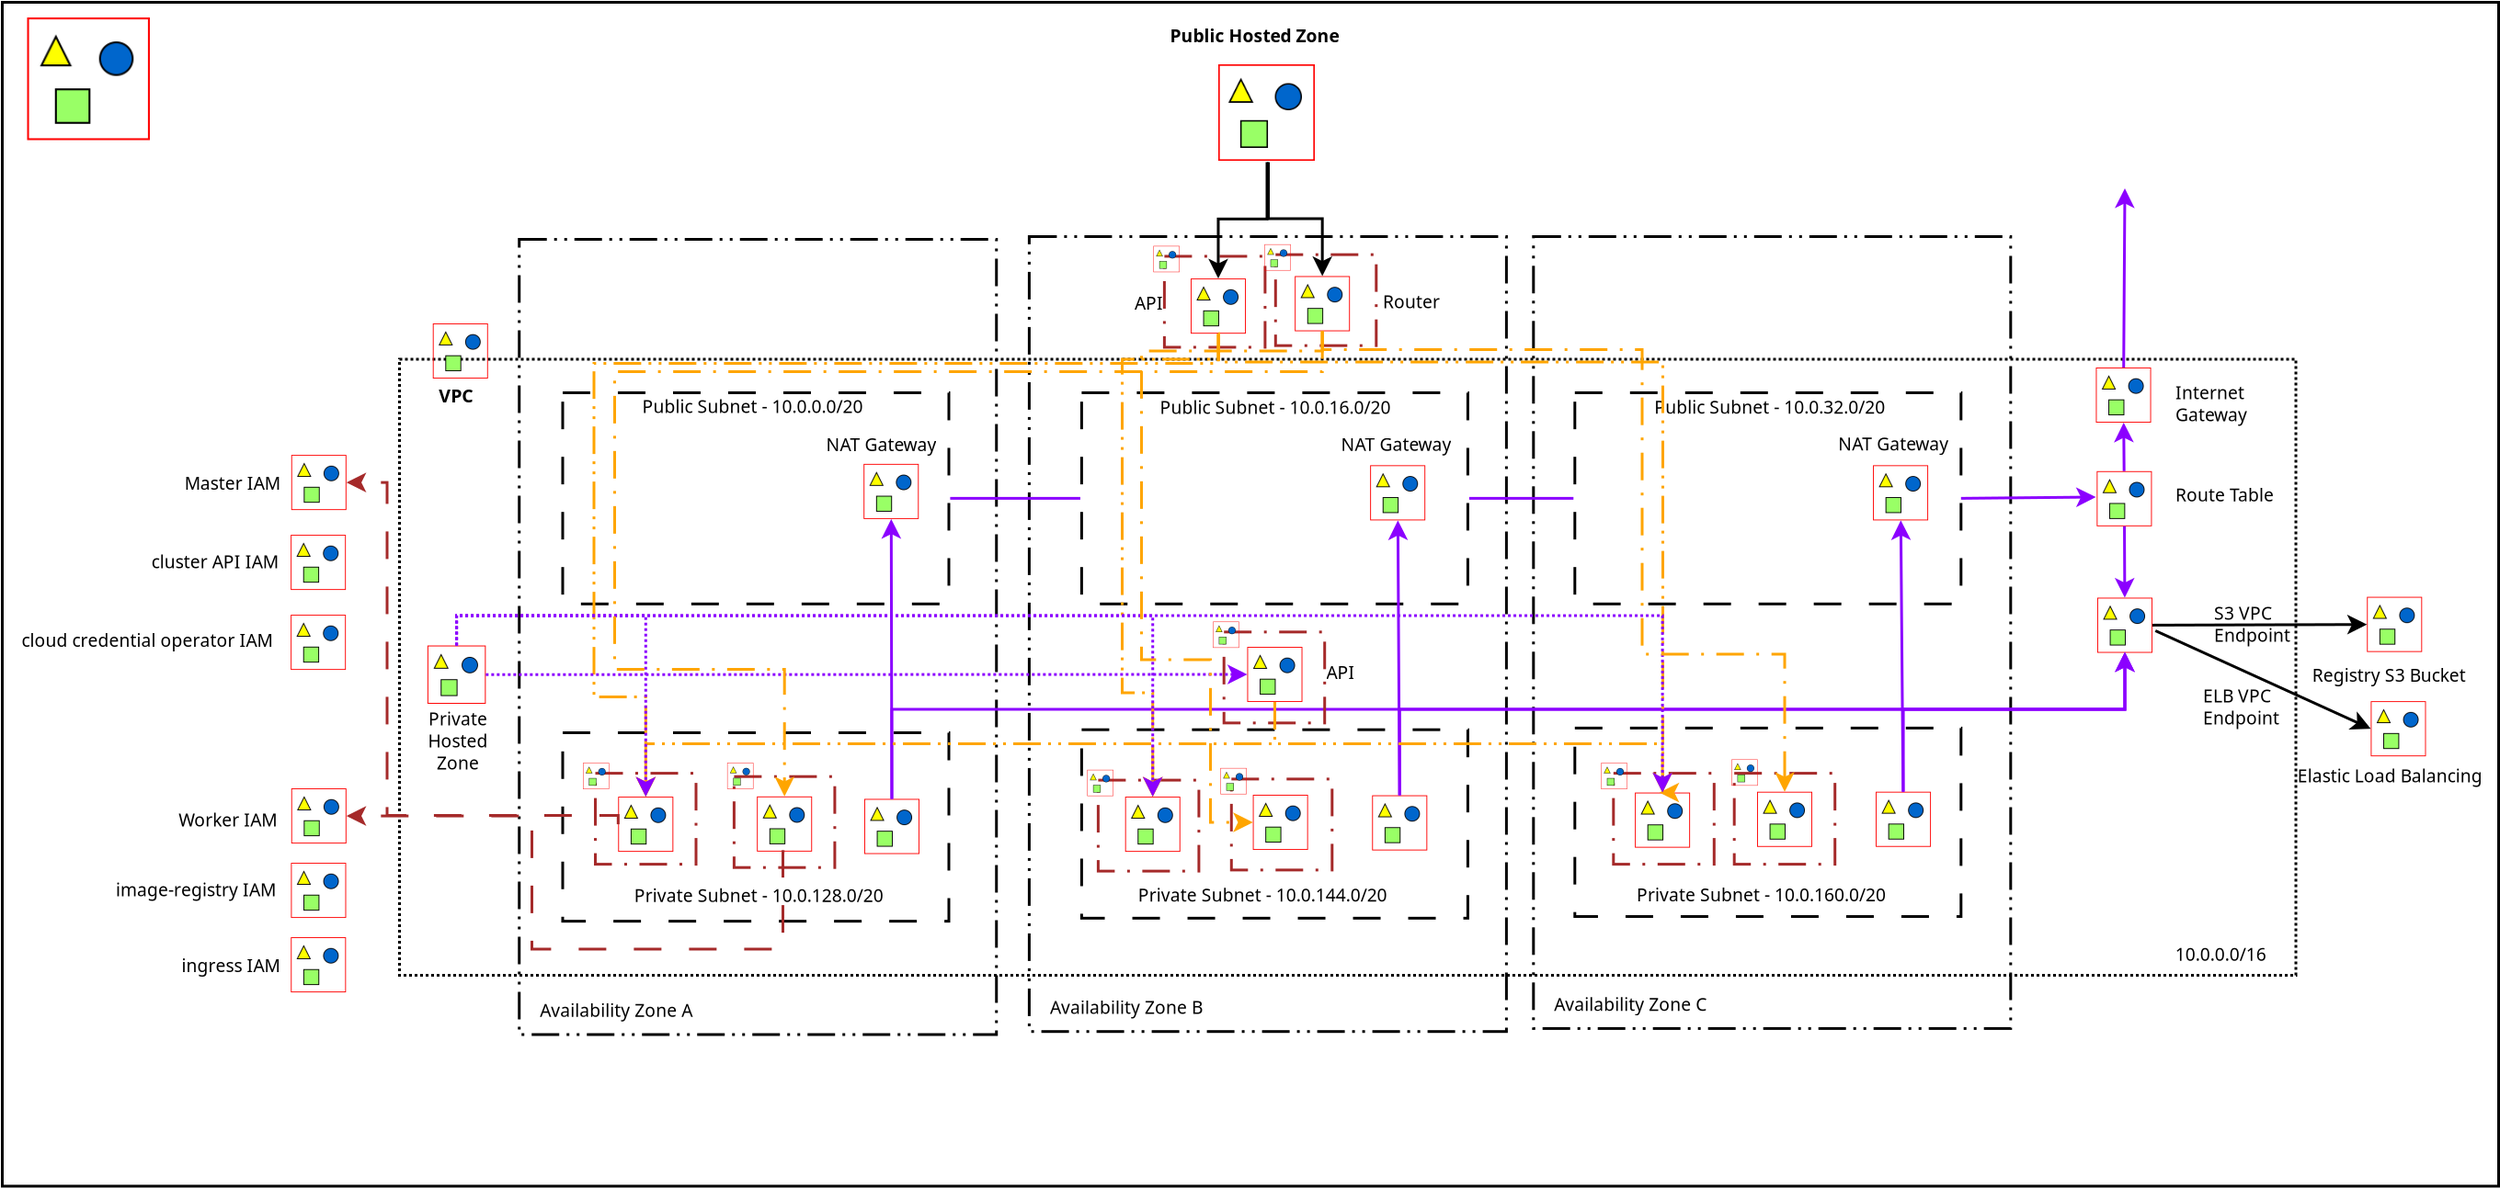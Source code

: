 <?xml version="1.0" encoding="UTF-8"?>
<dia:diagram xmlns:dia="http://www.lysator.liu.se/~alla/dia/">
  <dia:layer name="Account" visible="true">
    <dia:object type="Standard - Box" version="0" id="O0">
      <dia:attribute name="obj_pos">
        <dia:point val="-15.008,-9.5"/>
      </dia:attribute>
      <dia:attribute name="obj_bb">
        <dia:rectangle val="-15.058,-9.55;75.542,33.5"/>
      </dia:attribute>
      <dia:attribute name="elem_corner">
        <dia:point val="-15.008,-9.5"/>
      </dia:attribute>
      <dia:attribute name="elem_width">
        <dia:real val="90.5"/>
      </dia:attribute>
      <dia:attribute name="elem_height">
        <dia:real val="42.95"/>
      </dia:attribute>
      <dia:attribute name="show_background">
        <dia:boolean val="true"/>
      </dia:attribute>
    </dia:object>
    <dia:object type="Standard - Image" version="0" id="O1">
      <dia:attribute name="obj_pos">
        <dia:point val="-14.108,-8.95"/>
      </dia:attribute>
      <dia:attribute name="obj_bb">
        <dia:rectangle val="-14.158,-9;-9.608,-4.45"/>
      </dia:attribute>
      <dia:attribute name="elem_corner">
        <dia:point val="-14.108,-8.95"/>
      </dia:attribute>
      <dia:attribute name="elem_width">
        <dia:real val="4.45"/>
      </dia:attribute>
      <dia:attribute name="elem_height">
        <dia:real val="4.45"/>
      </dia:attribute>
      <dia:attribute name="draw_border">
        <dia:boolean val="false"/>
      </dia:attribute>
      <dia:attribute name="keep_aspect">
        <dia:boolean val="true"/>
      </dia:attribute>
      <dia:attribute name="file">
        <dia:string>#AWS-Architecture-Icons_SVG/Light-BG/_General AWS/AWS-General_AWS-Cloud_light-bg.svg#</dia:string>
      </dia:attribute>
    </dia:object>
  </dia:layer>
  <dia:layer name="Route53 (Public)" visible="true">
    <dia:object type="Standard - Image" version="0" id="O2">
      <dia:attribute name="obj_pos">
        <dia:point val="29.075,-7.25"/>
      </dia:attribute>
      <dia:attribute name="obj_bb">
        <dia:rectangle val="29.025,-7.3;32.625,-3.7"/>
      </dia:attribute>
      <dia:attribute name="elem_corner">
        <dia:point val="29.075,-7.25"/>
      </dia:attribute>
      <dia:attribute name="elem_width">
        <dia:real val="3.5"/>
      </dia:attribute>
      <dia:attribute name="elem_height">
        <dia:real val="3.5"/>
      </dia:attribute>
      <dia:attribute name="draw_border">
        <dia:boolean val="false"/>
      </dia:attribute>
      <dia:attribute name="keep_aspect">
        <dia:boolean val="true"/>
      </dia:attribute>
      <dia:attribute name="file">
        <dia:string>#AWS-Architecture-Icons_SVG/Light-BG/Networking &amp; Content Delivery/Amazon-Route-53.svg#</dia:string>
      </dia:attribute>
    </dia:object>
    <dia:object type="Standard - Text" version="1" id="O3">
      <dia:attribute name="obj_pos">
        <dia:point val="27.328,-8.05"/>
      </dia:attribute>
      <dia:attribute name="obj_bb">
        <dia:rectangle val="27.328,-8.645;34.322,-7.9"/>
      </dia:attribute>
      <dia:attribute name="text">
        <dia:composite type="text">
          <dia:attribute name="string">
            <dia:string>#Public Hosted Zone#</dia:string>
          </dia:attribute>
          <dia:attribute name="font">
            <dia:font family="sans" style="80" name="Helvetica-Bold"/>
          </dia:attribute>
          <dia:attribute name="height">
            <dia:real val="0.8"/>
          </dia:attribute>
          <dia:attribute name="pos">
            <dia:point val="27.328,-8.05"/>
          </dia:attribute>
          <dia:attribute name="color">
            <dia:color val="#000000"/>
          </dia:attribute>
          <dia:attribute name="alignment">
            <dia:enum val="0"/>
          </dia:attribute>
        </dia:composite>
      </dia:attribute>
      <dia:attribute name="valign">
        <dia:enum val="3"/>
      </dia:attribute>
    </dia:object>
  </dia:layer>
  <dia:layer name="VPC" visible="true">
    <dia:object type="Standard - Box" version="0" id="O4">
      <dia:attribute name="obj_pos">
        <dia:point val="-0.608,3.45"/>
      </dia:attribute>
      <dia:attribute name="obj_bb">
        <dia:rectangle val="-0.658,3.4;68.192,25.85"/>
      </dia:attribute>
      <dia:attribute name="elem_corner">
        <dia:point val="-0.608,3.45"/>
      </dia:attribute>
      <dia:attribute name="elem_width">
        <dia:real val="68.75"/>
      </dia:attribute>
      <dia:attribute name="elem_height">
        <dia:real val="22.35"/>
      </dia:attribute>
      <dia:attribute name="show_background">
        <dia:boolean val="true"/>
      </dia:attribute>
      <dia:attribute name="line_style">
        <dia:enum val="4"/>
      </dia:attribute>
    </dia:object>
    <dia:object type="Standard - Image" version="0" id="O5">
      <dia:attribute name="obj_pos">
        <dia:point val="0.6,2.15"/>
      </dia:attribute>
      <dia:attribute name="obj_bb">
        <dia:rectangle val="0.55,2.1;2.65,4.2"/>
      </dia:attribute>
      <dia:attribute name="elem_corner">
        <dia:point val="0.6,2.15"/>
      </dia:attribute>
      <dia:attribute name="elem_width">
        <dia:real val="2"/>
      </dia:attribute>
      <dia:attribute name="elem_height">
        <dia:real val="2"/>
      </dia:attribute>
      <dia:attribute name="draw_border">
        <dia:boolean val="false"/>
      </dia:attribute>
      <dia:attribute name="keep_aspect">
        <dia:boolean val="true"/>
      </dia:attribute>
      <dia:attribute name="file">
        <dia:string>#AWS-Architecture-Icons_SVG/Light-BG/Networking &amp; Content Delivery/Amazon-VPC.svg#</dia:string>
      </dia:attribute>
    </dia:object>
    <dia:object type="Standard - Text" version="1" id="O6">
      <dia:attribute name="obj_pos">
        <dia:point val="0.817,5.017"/>
      </dia:attribute>
      <dia:attribute name="obj_bb">
        <dia:rectangle val="0.817,4.412;2.279,5.172"/>
      </dia:attribute>
      <dia:attribute name="text">
        <dia:composite type="text">
          <dia:attribute name="string">
            <dia:string>#VPC#</dia:string>
          </dia:attribute>
          <dia:attribute name="font">
            <dia:font family="sans" style="80" name="Helvetica-Bold"/>
          </dia:attribute>
          <dia:attribute name="height">
            <dia:real val="0.814"/>
          </dia:attribute>
          <dia:attribute name="pos">
            <dia:point val="0.817,5.017"/>
          </dia:attribute>
          <dia:attribute name="color">
            <dia:color val="#000000"/>
          </dia:attribute>
          <dia:attribute name="alignment">
            <dia:enum val="0"/>
          </dia:attribute>
        </dia:composite>
      </dia:attribute>
      <dia:attribute name="valign">
        <dia:enum val="3"/>
      </dia:attribute>
    </dia:object>
    <dia:object type="Standard - Image" version="0" id="O7">
      <dia:attribute name="obj_pos">
        <dia:point val="60.892,3.75"/>
      </dia:attribute>
      <dia:attribute name="obj_bb">
        <dia:rectangle val="60.842,3.7;62.942,5.8"/>
      </dia:attribute>
      <dia:attribute name="elem_corner">
        <dia:point val="60.892,3.75"/>
      </dia:attribute>
      <dia:attribute name="elem_width">
        <dia:real val="2"/>
      </dia:attribute>
      <dia:attribute name="elem_height">
        <dia:real val="2"/>
      </dia:attribute>
      <dia:attribute name="draw_border">
        <dia:boolean val="false"/>
      </dia:attribute>
      <dia:attribute name="keep_aspect">
        <dia:boolean val="true"/>
      </dia:attribute>
      <dia:attribute name="file">
        <dia:string>#AWS-Architecture-Icons_SVG/Light-BG/Networking &amp; Content Delivery/Amazon-VPC_Internet-Gateway_light-bg.svg#</dia:string>
      </dia:attribute>
    </dia:object>
    <dia:object type="Standard - Text" version="1" id="O8">
      <dia:attribute name="obj_pos">
        <dia:point val="63.772,4.9"/>
      </dia:attribute>
      <dia:attribute name="obj_bb">
        <dia:rectangle val="63.772,4.305;66.599,5.85"/>
      </dia:attribute>
      <dia:attribute name="text">
        <dia:composite type="text">
          <dia:attribute name="string">
            <dia:string>#Internet
Gateway#</dia:string>
          </dia:attribute>
          <dia:attribute name="font">
            <dia:font family="sans" style="0" name="Helvetica"/>
          </dia:attribute>
          <dia:attribute name="height">
            <dia:real val="0.8"/>
          </dia:attribute>
          <dia:attribute name="pos">
            <dia:point val="63.772,4.9"/>
          </dia:attribute>
          <dia:attribute name="color">
            <dia:color val="#000000"/>
          </dia:attribute>
          <dia:attribute name="alignment">
            <dia:enum val="0"/>
          </dia:attribute>
        </dia:composite>
      </dia:attribute>
      <dia:attribute name="valign">
        <dia:enum val="3"/>
      </dia:attribute>
    </dia:object>
    <dia:object type="Standard - Line" version="0" id="O9">
      <dia:attribute name="obj_pos">
        <dia:point val="61.899,3.65"/>
      </dia:attribute>
      <dia:attribute name="obj_bb">
        <dia:rectangle val="61.576,-2.862;62.299,3.701"/>
      </dia:attribute>
      <dia:attribute name="conn_endpoints">
        <dia:point val="61.899,3.65"/>
        <dia:point val="61.942,-2.75"/>
      </dia:attribute>
      <dia:attribute name="numcp">
        <dia:int val="1"/>
      </dia:attribute>
      <dia:attribute name="line_color">
        <dia:color val="#8b00ff"/>
      </dia:attribute>
      <dia:attribute name="end_arrow">
        <dia:enum val="22"/>
      </dia:attribute>
      <dia:attribute name="end_arrow_length">
        <dia:real val="0.5"/>
      </dia:attribute>
      <dia:attribute name="end_arrow_width">
        <dia:real val="0.5"/>
      </dia:attribute>
      <dia:connections>
        <dia:connection handle="0" to="O7" connection="8"/>
      </dia:connections>
    </dia:object>
    <dia:object type="Standard - Image" version="0" id="O10">
      <dia:attribute name="obj_pos">
        <dia:point val="60.942,12.1"/>
      </dia:attribute>
      <dia:attribute name="obj_bb">
        <dia:rectangle val="60.892,12.05;62.992,14.15"/>
      </dia:attribute>
      <dia:attribute name="elem_corner">
        <dia:point val="60.942,12.1"/>
      </dia:attribute>
      <dia:attribute name="elem_width">
        <dia:real val="2"/>
      </dia:attribute>
      <dia:attribute name="elem_height">
        <dia:real val="2"/>
      </dia:attribute>
      <dia:attribute name="draw_border">
        <dia:boolean val="false"/>
      </dia:attribute>
      <dia:attribute name="keep_aspect">
        <dia:boolean val="true"/>
      </dia:attribute>
      <dia:attribute name="file">
        <dia:string>#AWS-Architecture-Icons_SVG/Light-BG/Networking &amp; Content Delivery/Amazon-VPC_Endpoints_light-bg.svg#</dia:string>
      </dia:attribute>
    </dia:object>
    <dia:object type="Standard - Text" version="1" id="O11">
      <dia:attribute name="obj_pos">
        <dia:point val="65.172,12.9"/>
      </dia:attribute>
      <dia:attribute name="obj_bb">
        <dia:rectangle val="65.172,12.305;68.022,13.85"/>
      </dia:attribute>
      <dia:attribute name="text">
        <dia:composite type="text">
          <dia:attribute name="string">
            <dia:string>#S3 VPC
Endpoint#</dia:string>
          </dia:attribute>
          <dia:attribute name="font">
            <dia:font family="sans" style="0" name="Helvetica"/>
          </dia:attribute>
          <dia:attribute name="height">
            <dia:real val="0.8"/>
          </dia:attribute>
          <dia:attribute name="pos">
            <dia:point val="65.172,12.9"/>
          </dia:attribute>
          <dia:attribute name="color">
            <dia:color val="#000000"/>
          </dia:attribute>
          <dia:attribute name="alignment">
            <dia:enum val="0"/>
          </dia:attribute>
        </dia:composite>
      </dia:attribute>
      <dia:attribute name="valign">
        <dia:enum val="3"/>
      </dia:attribute>
    </dia:object>
    <dia:object type="Standard - Image" version="0" id="O12">
      <dia:attribute name="obj_pos">
        <dia:point val="60.922,7.51"/>
      </dia:attribute>
      <dia:attribute name="obj_bb">
        <dia:rectangle val="60.872,7.46;62.972,9.56"/>
      </dia:attribute>
      <dia:attribute name="elem_corner">
        <dia:point val="60.922,7.51"/>
      </dia:attribute>
      <dia:attribute name="elem_width">
        <dia:real val="2"/>
      </dia:attribute>
      <dia:attribute name="elem_height">
        <dia:real val="2"/>
      </dia:attribute>
      <dia:attribute name="draw_border">
        <dia:boolean val="false"/>
      </dia:attribute>
      <dia:attribute name="keep_aspect">
        <dia:boolean val="true"/>
      </dia:attribute>
      <dia:attribute name="file">
        <dia:string>#AWS-Architecture-Icons_SVG/Light-BG/Networking &amp; Content Delivery/Amazon-VPC_Router_light-bg.svg#</dia:string>
      </dia:attribute>
    </dia:object>
    <dia:object type="Standard - Text" version="1" id="O13">
      <dia:attribute name="obj_pos">
        <dia:point val="63.772,8.61"/>
      </dia:attribute>
      <dia:attribute name="obj_bb">
        <dia:rectangle val="63.772,8.015;67.492,8.76"/>
      </dia:attribute>
      <dia:attribute name="text">
        <dia:composite type="text">
          <dia:attribute name="string">
            <dia:string>#Route Table#</dia:string>
          </dia:attribute>
          <dia:attribute name="font">
            <dia:font family="sans" style="0" name="Helvetica"/>
          </dia:attribute>
          <dia:attribute name="height">
            <dia:real val="0.8"/>
          </dia:attribute>
          <dia:attribute name="pos">
            <dia:point val="63.772,8.61"/>
          </dia:attribute>
          <dia:attribute name="color">
            <dia:color val="#000000"/>
          </dia:attribute>
          <dia:attribute name="alignment">
            <dia:enum val="0"/>
          </dia:attribute>
        </dia:composite>
      </dia:attribute>
      <dia:attribute name="valign">
        <dia:enum val="3"/>
      </dia:attribute>
    </dia:object>
    <dia:object type="Standard - Line" version="0" id="O14">
      <dia:attribute name="obj_pos">
        <dia:point val="61.913,7.41"/>
      </dia:attribute>
      <dia:attribute name="obj_bb">
        <dia:rectangle val="61.544,5.738;62.267,7.46"/>
      </dia:attribute>
      <dia:attribute name="conn_endpoints">
        <dia:point val="61.913,7.41"/>
        <dia:point val="61.901,5.85"/>
      </dia:attribute>
      <dia:attribute name="numcp">
        <dia:int val="1"/>
      </dia:attribute>
      <dia:attribute name="line_color">
        <dia:color val="#8b00ff"/>
      </dia:attribute>
      <dia:attribute name="end_arrow">
        <dia:enum val="22"/>
      </dia:attribute>
      <dia:attribute name="end_arrow_length">
        <dia:real val="0.5"/>
      </dia:attribute>
      <dia:attribute name="end_arrow_width">
        <dia:real val="0.5"/>
      </dia:attribute>
      <dia:connections>
        <dia:connection handle="0" to="O12" connection="8"/>
        <dia:connection handle="1" to="O7" connection="8"/>
      </dia:connections>
    </dia:object>
    <dia:object type="Standard - Line" version="0" id="O15">
      <dia:attribute name="obj_pos">
        <dia:point val="61.926,9.609"/>
      </dia:attribute>
      <dia:attribute name="obj_bb">
        <dia:rectangle val="61.572,9.559;62.296,12.113"/>
      </dia:attribute>
      <dia:attribute name="conn_endpoints">
        <dia:point val="61.926,9.609"/>
        <dia:point val="61.937,12.001"/>
      </dia:attribute>
      <dia:attribute name="numcp">
        <dia:int val="1"/>
      </dia:attribute>
      <dia:attribute name="line_color">
        <dia:color val="#8b00ff"/>
      </dia:attribute>
      <dia:attribute name="end_arrow">
        <dia:enum val="22"/>
      </dia:attribute>
      <dia:attribute name="end_arrow_length">
        <dia:real val="0.5"/>
      </dia:attribute>
      <dia:attribute name="end_arrow_width">
        <dia:real val="0.5"/>
      </dia:attribute>
      <dia:connections>
        <dia:connection handle="0" to="O12" connection="8"/>
        <dia:connection handle="1" to="O10" connection="8"/>
      </dia:connections>
    </dia:object>
    <dia:object type="Standard - Text" version="1" id="O16">
      <dia:attribute name="obj_pos">
        <dia:point val="66.742,4.45"/>
      </dia:attribute>
      <dia:attribute name="obj_bb">
        <dia:rectangle val="66.742,3.855;66.742,4.6"/>
      </dia:attribute>
      <dia:attribute name="text">
        <dia:composite type="text">
          <dia:attribute name="string">
            <dia:string>##</dia:string>
          </dia:attribute>
          <dia:attribute name="font">
            <dia:font family="sans" style="0" name="Helvetica"/>
          </dia:attribute>
          <dia:attribute name="height">
            <dia:real val="0.8"/>
          </dia:attribute>
          <dia:attribute name="pos">
            <dia:point val="66.742,4.45"/>
          </dia:attribute>
          <dia:attribute name="color">
            <dia:color val="#000000"/>
          </dia:attribute>
          <dia:attribute name="alignment">
            <dia:enum val="0"/>
          </dia:attribute>
        </dia:composite>
      </dia:attribute>
      <dia:attribute name="valign">
        <dia:enum val="3"/>
      </dia:attribute>
    </dia:object>
    <dia:object type="Standard - Text" version="1" id="O17">
      <dia:attribute name="obj_pos">
        <dia:point val="63.767,25.275"/>
      </dia:attribute>
      <dia:attribute name="obj_bb">
        <dia:rectangle val="63.767,24.68;67.442,25.425"/>
      </dia:attribute>
      <dia:attribute name="text">
        <dia:composite type="text">
          <dia:attribute name="string">
            <dia:string>#10.0.0.0/16#</dia:string>
          </dia:attribute>
          <dia:attribute name="font">
            <dia:font family="sans" style="0" name="Helvetica"/>
          </dia:attribute>
          <dia:attribute name="height">
            <dia:real val="0.8"/>
          </dia:attribute>
          <dia:attribute name="pos">
            <dia:point val="63.767,25.275"/>
          </dia:attribute>
          <dia:attribute name="color">
            <dia:color val="#000000"/>
          </dia:attribute>
          <dia:attribute name="alignment">
            <dia:enum val="0"/>
          </dia:attribute>
        </dia:composite>
      </dia:attribute>
      <dia:attribute name="valign">
        <dia:enum val="3"/>
      </dia:attribute>
    </dia:object>
    <dia:object type="Standard - Text" version="1" id="O18">
      <dia:attribute name="obj_pos">
        <dia:point val="64.775,15.9"/>
      </dia:attribute>
      <dia:attribute name="obj_bb">
        <dia:rectangle val="64.775,15.286;67.644,16.887"/>
      </dia:attribute>
      <dia:attribute name="text">
        <dia:composite type="text">
          <dia:attribute name="string">
            <dia:string>#ELB VPC
Endpoint#</dia:string>
          </dia:attribute>
          <dia:attribute name="font">
            <dia:font family="sans" style="0" name="Helvetica"/>
          </dia:attribute>
          <dia:attribute name="height">
            <dia:real val="0.8"/>
          </dia:attribute>
          <dia:attribute name="pos">
            <dia:point val="64.775,15.9"/>
          </dia:attribute>
          <dia:attribute name="color">
            <dia:color val="#000000"/>
          </dia:attribute>
          <dia:attribute name="alignment">
            <dia:enum val="0"/>
          </dia:attribute>
        </dia:composite>
      </dia:attribute>
      <dia:attribute name="valign">
        <dia:enum val="3"/>
      </dia:attribute>
    </dia:object>
  </dia:layer>
  <dia:layer name="Route53 (Private)" visible="true">
    <dia:object type="Standard - Image" version="0" id="O19">
      <dia:attribute name="obj_pos">
        <dia:point val="0.405,13.835"/>
      </dia:attribute>
      <dia:attribute name="obj_bb">
        <dia:rectangle val="0.355,13.785;2.57,16"/>
      </dia:attribute>
      <dia:attribute name="elem_corner">
        <dia:point val="0.405,13.835"/>
      </dia:attribute>
      <dia:attribute name="elem_width">
        <dia:real val="2.115"/>
      </dia:attribute>
      <dia:attribute name="elem_height">
        <dia:real val="2.115"/>
      </dia:attribute>
      <dia:attribute name="draw_border">
        <dia:boolean val="false"/>
      </dia:attribute>
      <dia:attribute name="keep_aspect">
        <dia:boolean val="true"/>
      </dia:attribute>
      <dia:attribute name="file">
        <dia:string>#AWS-Architecture-Icons_SVG/Light-BG/Networking &amp; Content Delivery/Amazon-Route-53.svg#</dia:string>
      </dia:attribute>
    </dia:object>
    <dia:object type="Standard - Text" version="1" id="O20">
      <dia:attribute name="obj_pos">
        <dia:point val="1.505,16.73"/>
      </dia:attribute>
      <dia:attribute name="obj_bb">
        <dia:rectangle val="0.375,16.135;2.635,18.48"/>
      </dia:attribute>
      <dia:attribute name="text">
        <dia:composite type="text">
          <dia:attribute name="string">
            <dia:string>#Private
Hosted
Zone#</dia:string>
          </dia:attribute>
          <dia:attribute name="font">
            <dia:font family="sans" style="0" name="Helvetica"/>
          </dia:attribute>
          <dia:attribute name="height">
            <dia:real val="0.8"/>
          </dia:attribute>
          <dia:attribute name="pos">
            <dia:point val="1.505,16.73"/>
          </dia:attribute>
          <dia:attribute name="color">
            <dia:color val="#000000"/>
          </dia:attribute>
          <dia:attribute name="alignment">
            <dia:enum val="1"/>
          </dia:attribute>
        </dia:composite>
      </dia:attribute>
      <dia:attribute name="valign">
        <dia:enum val="3"/>
      </dia:attribute>
    </dia:object>
    <dia:object type="Standard - Text" version="1" id="O21">
      <dia:attribute name="obj_pos">
        <dia:point val="2.592,12.55"/>
      </dia:attribute>
      <dia:attribute name="obj_bb">
        <dia:rectangle val="2.592,11.955;2.592,12.7"/>
      </dia:attribute>
      <dia:attribute name="text">
        <dia:composite type="text">
          <dia:attribute name="string">
            <dia:string>##</dia:string>
          </dia:attribute>
          <dia:attribute name="font">
            <dia:font family="sans" style="0" name="Helvetica"/>
          </dia:attribute>
          <dia:attribute name="height">
            <dia:real val="0.8"/>
          </dia:attribute>
          <dia:attribute name="pos">
            <dia:point val="2.592,12.55"/>
          </dia:attribute>
          <dia:attribute name="color">
            <dia:color val="#000000"/>
          </dia:attribute>
          <dia:attribute name="alignment">
            <dia:enum val="0"/>
          </dia:attribute>
        </dia:composite>
      </dia:attribute>
      <dia:attribute name="valign">
        <dia:enum val="3"/>
      </dia:attribute>
    </dia:object>
  </dia:layer>
  <dia:layer name="Availability Zones" visible="true">
    <dia:object type="Standard - Box" version="0" id="O22">
      <dia:attribute name="obj_pos">
        <dia:point val="3.733,-0.9"/>
      </dia:attribute>
      <dia:attribute name="obj_bb">
        <dia:rectangle val="3.683,-0.95;21.083,28"/>
      </dia:attribute>
      <dia:attribute name="elem_corner">
        <dia:point val="3.733,-0.9"/>
      </dia:attribute>
      <dia:attribute name="elem_width">
        <dia:real val="17.3"/>
      </dia:attribute>
      <dia:attribute name="elem_height">
        <dia:real val="28.85"/>
      </dia:attribute>
      <dia:attribute name="border_width">
        <dia:real val="0.1"/>
      </dia:attribute>
      <dia:attribute name="show_background">
        <dia:boolean val="false"/>
      </dia:attribute>
      <dia:attribute name="line_style">
        <dia:enum val="3"/>
      </dia:attribute>
    </dia:object>
    <dia:object type="Standard - Text" version="1" id="O23">
      <dia:attribute name="obj_pos">
        <dia:point val="4.483,27.312"/>
      </dia:attribute>
      <dia:attribute name="obj_bb">
        <dia:rectangle val="4.483,26.718;10.446,27.462"/>
      </dia:attribute>
      <dia:attribute name="text">
        <dia:composite type="text">
          <dia:attribute name="string">
            <dia:string>#Availability Zone A#</dia:string>
          </dia:attribute>
          <dia:attribute name="font">
            <dia:font family="sans" style="0" name="Helvetica"/>
          </dia:attribute>
          <dia:attribute name="height">
            <dia:real val="0.8"/>
          </dia:attribute>
          <dia:attribute name="pos">
            <dia:point val="4.483,27.312"/>
          </dia:attribute>
          <dia:attribute name="color">
            <dia:color val="#000000"/>
          </dia:attribute>
          <dia:attribute name="alignment">
            <dia:enum val="0"/>
          </dia:attribute>
        </dia:composite>
      </dia:attribute>
      <dia:attribute name="valign">
        <dia:enum val="3"/>
      </dia:attribute>
    </dia:object>
    <dia:object type="Standard - Text" version="1" id="O24">
      <dia:attribute name="obj_pos">
        <dia:point val="31.255,17.898"/>
      </dia:attribute>
      <dia:attribute name="obj_bb">
        <dia:rectangle val="31.255,17.302;31.255,18.047"/>
      </dia:attribute>
      <dia:attribute name="text">
        <dia:composite type="text">
          <dia:attribute name="string">
            <dia:string>##</dia:string>
          </dia:attribute>
          <dia:attribute name="font">
            <dia:font family="sans" style="0" name="Helvetica"/>
          </dia:attribute>
          <dia:attribute name="height">
            <dia:real val="0.8"/>
          </dia:attribute>
          <dia:attribute name="pos">
            <dia:point val="31.255,17.898"/>
          </dia:attribute>
          <dia:attribute name="color">
            <dia:color val="#000000"/>
          </dia:attribute>
          <dia:attribute name="alignment">
            <dia:enum val="0"/>
          </dia:attribute>
        </dia:composite>
      </dia:attribute>
      <dia:attribute name="valign">
        <dia:enum val="3"/>
      </dia:attribute>
    </dia:object>
    <dia:object type="Standard - Box" version="0" id="O25">
      <dia:attribute name="obj_pos">
        <dia:point val="22.222,-1"/>
      </dia:attribute>
      <dia:attribute name="obj_bb">
        <dia:rectangle val="22.172,-1.05;39.572,27.89"/>
      </dia:attribute>
      <dia:attribute name="elem_corner">
        <dia:point val="22.222,-1"/>
      </dia:attribute>
      <dia:attribute name="elem_width">
        <dia:real val="17.3"/>
      </dia:attribute>
      <dia:attribute name="elem_height">
        <dia:real val="28.84"/>
      </dia:attribute>
      <dia:attribute name="border_width">
        <dia:real val="0.1"/>
      </dia:attribute>
      <dia:attribute name="show_background">
        <dia:boolean val="false"/>
      </dia:attribute>
      <dia:attribute name="line_style">
        <dia:enum val="3"/>
      </dia:attribute>
    </dia:object>
    <dia:object type="Standard - Text" version="1" id="O26">
      <dia:attribute name="obj_pos">
        <dia:point val="22.972,27.203"/>
      </dia:attribute>
      <dia:attribute name="obj_bb">
        <dia:rectangle val="22.972,26.608;28.937,27.352"/>
      </dia:attribute>
      <dia:attribute name="text">
        <dia:composite type="text">
          <dia:attribute name="string">
            <dia:string>#Availability Zone B#</dia:string>
          </dia:attribute>
          <dia:attribute name="font">
            <dia:font family="sans" style="0" name="Helvetica"/>
          </dia:attribute>
          <dia:attribute name="height">
            <dia:real val="0.8"/>
          </dia:attribute>
          <dia:attribute name="pos">
            <dia:point val="22.972,27.203"/>
          </dia:attribute>
          <dia:attribute name="color">
            <dia:color val="#000000"/>
          </dia:attribute>
          <dia:attribute name="alignment">
            <dia:enum val="0"/>
          </dia:attribute>
        </dia:composite>
      </dia:attribute>
      <dia:attribute name="valign">
        <dia:enum val="3"/>
      </dia:attribute>
    </dia:object>
    <dia:object type="Standard - Box" version="0" id="O27">
      <dia:attribute name="obj_pos">
        <dia:point val="40.502,-1"/>
      </dia:attribute>
      <dia:attribute name="obj_bb">
        <dia:rectangle val="40.452,-1.05;57.852,27.78"/>
      </dia:attribute>
      <dia:attribute name="elem_corner">
        <dia:point val="40.502,-1"/>
      </dia:attribute>
      <dia:attribute name="elem_width">
        <dia:real val="17.3"/>
      </dia:attribute>
      <dia:attribute name="elem_height">
        <dia:real val="28.73"/>
      </dia:attribute>
      <dia:attribute name="border_width">
        <dia:real val="0.1"/>
      </dia:attribute>
      <dia:attribute name="show_background">
        <dia:boolean val="false"/>
      </dia:attribute>
      <dia:attribute name="line_style">
        <dia:enum val="3"/>
      </dia:attribute>
    </dia:object>
    <dia:object type="Standard - Text" version="1" id="O28">
      <dia:attribute name="obj_pos">
        <dia:point val="41.252,27.093"/>
      </dia:attribute>
      <dia:attribute name="obj_bb">
        <dia:rectangle val="41.252,26.497;47.224,27.242"/>
      </dia:attribute>
      <dia:attribute name="text">
        <dia:composite type="text">
          <dia:attribute name="string">
            <dia:string>#Availability Zone C#</dia:string>
          </dia:attribute>
          <dia:attribute name="font">
            <dia:font family="sans" style="0" name="Helvetica"/>
          </dia:attribute>
          <dia:attribute name="height">
            <dia:real val="0.8"/>
          </dia:attribute>
          <dia:attribute name="pos">
            <dia:point val="41.252,27.093"/>
          </dia:attribute>
          <dia:attribute name="color">
            <dia:color val="#000000"/>
          </dia:attribute>
          <dia:attribute name="alignment">
            <dia:enum val="0"/>
          </dia:attribute>
        </dia:composite>
      </dia:attribute>
      <dia:attribute name="valign">
        <dia:enum val="3"/>
      </dia:attribute>
    </dia:object>
  </dia:layer>
  <dia:layer name="Subnets" visible="true">
    <dia:object type="Standard - Box" version="0" id="O29">
      <dia:attribute name="obj_pos">
        <dia:point val="42.002,4.665"/>
      </dia:attribute>
      <dia:attribute name="obj_bb">
        <dia:rectangle val="41.952,4.615;56.052,12.377"/>
      </dia:attribute>
      <dia:attribute name="elem_corner">
        <dia:point val="42.002,4.665"/>
      </dia:attribute>
      <dia:attribute name="elem_width">
        <dia:real val="14"/>
      </dia:attribute>
      <dia:attribute name="elem_height">
        <dia:real val="7.662"/>
      </dia:attribute>
      <dia:attribute name="show_background">
        <dia:boolean val="true"/>
      </dia:attribute>
      <dia:attribute name="line_style">
        <dia:enum val="1"/>
      </dia:attribute>
    </dia:object>
    <dia:object type="Standard - Box" version="0" id="O30">
      <dia:attribute name="obj_pos">
        <dia:point val="5.308,4.665"/>
      </dia:attribute>
      <dia:attribute name="obj_bb">
        <dia:rectangle val="5.258,4.615;19.358,12.377"/>
      </dia:attribute>
      <dia:attribute name="elem_corner">
        <dia:point val="5.308,4.665"/>
      </dia:attribute>
      <dia:attribute name="elem_width">
        <dia:real val="14"/>
      </dia:attribute>
      <dia:attribute name="elem_height">
        <dia:real val="7.662"/>
      </dia:attribute>
      <dia:attribute name="show_background">
        <dia:boolean val="true"/>
      </dia:attribute>
      <dia:attribute name="line_style">
        <dia:enum val="1"/>
      </dia:attribute>
    </dia:object>
    <dia:object type="Standard - Box" version="0" id="O31">
      <dia:attribute name="obj_pos">
        <dia:point val="5.308,17"/>
      </dia:attribute>
      <dia:attribute name="obj_bb">
        <dia:rectangle val="5.258,16.95;19.358,23.888"/>
      </dia:attribute>
      <dia:attribute name="elem_corner">
        <dia:point val="5.308,17"/>
      </dia:attribute>
      <dia:attribute name="elem_width">
        <dia:real val="14"/>
      </dia:attribute>
      <dia:attribute name="elem_height">
        <dia:real val="6.838"/>
      </dia:attribute>
      <dia:attribute name="show_background">
        <dia:boolean val="true"/>
      </dia:attribute>
      <dia:attribute name="line_style">
        <dia:enum val="1"/>
      </dia:attribute>
    </dia:object>
    <dia:object type="Standard - Image" version="0" id="O32">
      <dia:attribute name="obj_pos">
        <dia:point val="16.217,7.246"/>
      </dia:attribute>
      <dia:attribute name="obj_bb">
        <dia:rectangle val="16.167,7.196;18.267,9.296"/>
      </dia:attribute>
      <dia:attribute name="elem_corner">
        <dia:point val="16.217,7.246"/>
      </dia:attribute>
      <dia:attribute name="elem_width">
        <dia:real val="2"/>
      </dia:attribute>
      <dia:attribute name="elem_height">
        <dia:real val="2"/>
      </dia:attribute>
      <dia:attribute name="draw_border">
        <dia:boolean val="false"/>
      </dia:attribute>
      <dia:attribute name="keep_aspect">
        <dia:boolean val="true"/>
      </dia:attribute>
      <dia:attribute name="file">
        <dia:string>#AWS-Architecture-Icons_SVG/Light-BG/Networking &amp; Content Delivery/Amazon-VPC_NAT-Gateway_light-bg.svg#</dia:string>
      </dia:attribute>
    </dia:object>
    <dia:object type="Standard - Text" version="1" id="O33">
      <dia:attribute name="obj_pos">
        <dia:point val="12.307,8.496"/>
      </dia:attribute>
      <dia:attribute name="obj_bb">
        <dia:rectangle val="12.307,7.901;12.307,8.646"/>
      </dia:attribute>
      <dia:attribute name="text">
        <dia:composite type="text">
          <dia:attribute name="string">
            <dia:string>##</dia:string>
          </dia:attribute>
          <dia:attribute name="font">
            <dia:font family="sans" style="0" name="Helvetica"/>
          </dia:attribute>
          <dia:attribute name="height">
            <dia:real val="0.8"/>
          </dia:attribute>
          <dia:attribute name="pos">
            <dia:point val="12.307,8.496"/>
          </dia:attribute>
          <dia:attribute name="color">
            <dia:color val="#000000"/>
          </dia:attribute>
          <dia:attribute name="alignment">
            <dia:enum val="0"/>
          </dia:attribute>
        </dia:composite>
      </dia:attribute>
      <dia:attribute name="valign">
        <dia:enum val="3"/>
      </dia:attribute>
      <dia:connections>
        <dia:connection handle="0" to="O30" connection="8"/>
      </dia:connections>
    </dia:object>
    <dia:object type="Standard - Text" version="1" id="O34">
      <dia:attribute name="obj_pos">
        <dia:point val="8.191,5.396"/>
      </dia:attribute>
      <dia:attribute name="obj_bb">
        <dia:rectangle val="8.191,4.801;16.869,5.546"/>
      </dia:attribute>
      <dia:attribute name="text">
        <dia:composite type="text">
          <dia:attribute name="string">
            <dia:string>#Public Subnet - 10.0.0.0/20#</dia:string>
          </dia:attribute>
          <dia:attribute name="font">
            <dia:font family="sans" style="0" name="Helvetica"/>
          </dia:attribute>
          <dia:attribute name="height">
            <dia:real val="0.8"/>
          </dia:attribute>
          <dia:attribute name="pos">
            <dia:point val="8.191,5.396"/>
          </dia:attribute>
          <dia:attribute name="color">
            <dia:color val="#000000"/>
          </dia:attribute>
          <dia:attribute name="alignment">
            <dia:enum val="0"/>
          </dia:attribute>
        </dia:composite>
      </dia:attribute>
      <dia:attribute name="valign">
        <dia:enum val="3"/>
      </dia:attribute>
    </dia:object>
    <dia:object type="Standard - Text" version="1" id="O35">
      <dia:attribute name="obj_pos">
        <dia:point val="7.898,23.138"/>
      </dia:attribute>
      <dia:attribute name="obj_bb">
        <dia:rectangle val="7.898,22.543;17.728,23.288"/>
      </dia:attribute>
      <dia:attribute name="text">
        <dia:composite type="text">
          <dia:attribute name="string">
            <dia:string>#Private Subnet - 10.0.128.0/20#</dia:string>
          </dia:attribute>
          <dia:attribute name="font">
            <dia:font family="sans" style="0" name="Helvetica"/>
          </dia:attribute>
          <dia:attribute name="height">
            <dia:real val="0.8"/>
          </dia:attribute>
          <dia:attribute name="pos">
            <dia:point val="7.898,23.138"/>
          </dia:attribute>
          <dia:attribute name="color">
            <dia:color val="#000000"/>
          </dia:attribute>
          <dia:attribute name="alignment">
            <dia:enum val="0"/>
          </dia:attribute>
        </dia:composite>
      </dia:attribute>
      <dia:attribute name="valign">
        <dia:enum val="3"/>
      </dia:attribute>
    </dia:object>
    <dia:object type="Standard - Text" version="1" id="O36">
      <dia:attribute name="obj_pos">
        <dia:point val="12.307,8.496"/>
      </dia:attribute>
      <dia:attribute name="obj_bb">
        <dia:rectangle val="12.307,7.901;12.307,8.646"/>
      </dia:attribute>
      <dia:attribute name="text">
        <dia:composite type="text">
          <dia:attribute name="string">
            <dia:string>##</dia:string>
          </dia:attribute>
          <dia:attribute name="font">
            <dia:font family="sans" style="0" name="Helvetica"/>
          </dia:attribute>
          <dia:attribute name="height">
            <dia:real val="0.8"/>
          </dia:attribute>
          <dia:attribute name="pos">
            <dia:point val="12.307,8.496"/>
          </dia:attribute>
          <dia:attribute name="color">
            <dia:color val="#000000"/>
          </dia:attribute>
          <dia:attribute name="alignment">
            <dia:enum val="0"/>
          </dia:attribute>
        </dia:composite>
      </dia:attribute>
      <dia:attribute name="valign">
        <dia:enum val="3"/>
      </dia:attribute>
      <dia:connections>
        <dia:connection handle="0" to="O30" connection="8"/>
      </dia:connections>
    </dia:object>
    <dia:object type="Standard - Text" version="1" id="O37">
      <dia:attribute name="obj_pos">
        <dia:point val="14.857,6.781"/>
      </dia:attribute>
      <dia:attribute name="obj_bb">
        <dia:rectangle val="14.857,6.186;19.145,6.931"/>
      </dia:attribute>
      <dia:attribute name="text">
        <dia:composite type="text">
          <dia:attribute name="string">
            <dia:string>#NAT Gateway#</dia:string>
          </dia:attribute>
          <dia:attribute name="font">
            <dia:font family="sans" style="0" name="Helvetica"/>
          </dia:attribute>
          <dia:attribute name="height">
            <dia:real val="0.8"/>
          </dia:attribute>
          <dia:attribute name="pos">
            <dia:point val="14.857,6.781"/>
          </dia:attribute>
          <dia:attribute name="color">
            <dia:color val="#000000"/>
          </dia:attribute>
          <dia:attribute name="alignment">
            <dia:enum val="0"/>
          </dia:attribute>
        </dia:composite>
      </dia:attribute>
      <dia:attribute name="valign">
        <dia:enum val="3"/>
      </dia:attribute>
    </dia:object>
    <dia:object type="Standard - Box" version="0" id="O38">
      <dia:attribute name="obj_pos">
        <dia:point val="24.122,4.665"/>
      </dia:attribute>
      <dia:attribute name="obj_bb">
        <dia:rectangle val="24.072,4.615;38.172,12.377"/>
      </dia:attribute>
      <dia:attribute name="elem_corner">
        <dia:point val="24.122,4.665"/>
      </dia:attribute>
      <dia:attribute name="elem_width">
        <dia:real val="14"/>
      </dia:attribute>
      <dia:attribute name="elem_height">
        <dia:real val="7.662"/>
      </dia:attribute>
      <dia:attribute name="show_background">
        <dia:boolean val="true"/>
      </dia:attribute>
      <dia:attribute name="line_style">
        <dia:enum val="1"/>
      </dia:attribute>
    </dia:object>
    <dia:object type="Standard - Box" version="0" id="O39">
      <dia:attribute name="obj_pos">
        <dia:point val="24.122,16.89"/>
      </dia:attribute>
      <dia:attribute name="obj_bb">
        <dia:rectangle val="24.072,16.84;38.172,23.778"/>
      </dia:attribute>
      <dia:attribute name="elem_corner">
        <dia:point val="24.122,16.89"/>
      </dia:attribute>
      <dia:attribute name="elem_width">
        <dia:real val="14"/>
      </dia:attribute>
      <dia:attribute name="elem_height">
        <dia:real val="6.838"/>
      </dia:attribute>
      <dia:attribute name="show_background">
        <dia:boolean val="true"/>
      </dia:attribute>
      <dia:attribute name="line_style">
        <dia:enum val="1"/>
      </dia:attribute>
    </dia:object>
    <dia:object type="Standard - Image" version="0" id="O40">
      <dia:attribute name="obj_pos">
        <dia:point val="34.581,7.296"/>
      </dia:attribute>
      <dia:attribute name="obj_bb">
        <dia:rectangle val="34.531,7.246;36.631,9.346"/>
      </dia:attribute>
      <dia:attribute name="elem_corner">
        <dia:point val="34.581,7.296"/>
      </dia:attribute>
      <dia:attribute name="elem_width">
        <dia:real val="2"/>
      </dia:attribute>
      <dia:attribute name="elem_height">
        <dia:real val="2"/>
      </dia:attribute>
      <dia:attribute name="draw_border">
        <dia:boolean val="false"/>
      </dia:attribute>
      <dia:attribute name="keep_aspect">
        <dia:boolean val="true"/>
      </dia:attribute>
      <dia:attribute name="file">
        <dia:string>#AWS-Architecture-Icons_SVG/Light-BG/Networking &amp; Content Delivery/Amazon-VPC_NAT-Gateway_light-bg.svg#</dia:string>
      </dia:attribute>
    </dia:object>
    <dia:object type="Standard - Text" version="1" id="O41">
      <dia:attribute name="obj_pos">
        <dia:point val="31.122,8.496"/>
      </dia:attribute>
      <dia:attribute name="obj_bb">
        <dia:rectangle val="31.122,7.901;31.122,8.646"/>
      </dia:attribute>
      <dia:attribute name="text">
        <dia:composite type="text">
          <dia:attribute name="string">
            <dia:string>##</dia:string>
          </dia:attribute>
          <dia:attribute name="font">
            <dia:font family="sans" style="0" name="Helvetica"/>
          </dia:attribute>
          <dia:attribute name="height">
            <dia:real val="0.8"/>
          </dia:attribute>
          <dia:attribute name="pos">
            <dia:point val="31.122,8.496"/>
          </dia:attribute>
          <dia:attribute name="color">
            <dia:color val="#000000"/>
          </dia:attribute>
          <dia:attribute name="alignment">
            <dia:enum val="0"/>
          </dia:attribute>
        </dia:composite>
      </dia:attribute>
      <dia:attribute name="valign">
        <dia:enum val="3"/>
      </dia:attribute>
      <dia:connections>
        <dia:connection handle="0" to="O38" connection="8"/>
      </dia:connections>
    </dia:object>
    <dia:object type="Standard - Text" version="1" id="O42">
      <dia:attribute name="obj_pos">
        <dia:point val="26.956,5.436"/>
      </dia:attribute>
      <dia:attribute name="obj_bb">
        <dia:rectangle val="26.956,4.841;36.041,5.586"/>
      </dia:attribute>
      <dia:attribute name="text">
        <dia:composite type="text">
          <dia:attribute name="string">
            <dia:string>#Public Subnet - 10.0.16.0/20#</dia:string>
          </dia:attribute>
          <dia:attribute name="font">
            <dia:font family="sans" style="0" name="Helvetica"/>
          </dia:attribute>
          <dia:attribute name="height">
            <dia:real val="0.8"/>
          </dia:attribute>
          <dia:attribute name="pos">
            <dia:point val="26.956,5.436"/>
          </dia:attribute>
          <dia:attribute name="color">
            <dia:color val="#000000"/>
          </dia:attribute>
          <dia:attribute name="alignment">
            <dia:enum val="0"/>
          </dia:attribute>
        </dia:composite>
      </dia:attribute>
      <dia:attribute name="valign">
        <dia:enum val="3"/>
      </dia:attribute>
    </dia:object>
    <dia:object type="Standard - Text" version="1" id="O43">
      <dia:attribute name="obj_pos">
        <dia:point val="26.163,23.128"/>
      </dia:attribute>
      <dia:attribute name="obj_bb">
        <dia:rectangle val="26.163,22.533;35.993,23.278"/>
      </dia:attribute>
      <dia:attribute name="text">
        <dia:composite type="text">
          <dia:attribute name="string">
            <dia:string>#Private Subnet - 10.0.144.0/20#</dia:string>
          </dia:attribute>
          <dia:attribute name="font">
            <dia:font family="sans" style="0" name="Helvetica"/>
          </dia:attribute>
          <dia:attribute name="height">
            <dia:real val="0.8"/>
          </dia:attribute>
          <dia:attribute name="pos">
            <dia:point val="26.163,23.128"/>
          </dia:attribute>
          <dia:attribute name="color">
            <dia:color val="#000000"/>
          </dia:attribute>
          <dia:attribute name="alignment">
            <dia:enum val="0"/>
          </dia:attribute>
        </dia:composite>
      </dia:attribute>
      <dia:attribute name="valign">
        <dia:enum val="3"/>
      </dia:attribute>
    </dia:object>
    <dia:object type="Standard - Text" version="1" id="O44">
      <dia:attribute name="obj_pos">
        <dia:point val="31.122,8.496"/>
      </dia:attribute>
      <dia:attribute name="obj_bb">
        <dia:rectangle val="31.122,7.901;31.122,8.646"/>
      </dia:attribute>
      <dia:attribute name="text">
        <dia:composite type="text">
          <dia:attribute name="string">
            <dia:string>##</dia:string>
          </dia:attribute>
          <dia:attribute name="font">
            <dia:font family="sans" style="0" name="Helvetica"/>
          </dia:attribute>
          <dia:attribute name="height">
            <dia:real val="0.8"/>
          </dia:attribute>
          <dia:attribute name="pos">
            <dia:point val="31.122,8.496"/>
          </dia:attribute>
          <dia:attribute name="color">
            <dia:color val="#000000"/>
          </dia:attribute>
          <dia:attribute name="alignment">
            <dia:enum val="0"/>
          </dia:attribute>
        </dia:composite>
      </dia:attribute>
      <dia:attribute name="valign">
        <dia:enum val="3"/>
      </dia:attribute>
      <dia:connections>
        <dia:connection handle="0" to="O38" connection="8"/>
      </dia:connections>
    </dia:object>
    <dia:object type="Standard - Text" version="1" id="O45">
      <dia:attribute name="obj_pos">
        <dia:point val="33.522,6.771"/>
      </dia:attribute>
      <dia:attribute name="obj_bb">
        <dia:rectangle val="33.522,6.176;37.809,6.921"/>
      </dia:attribute>
      <dia:attribute name="text">
        <dia:composite type="text">
          <dia:attribute name="string">
            <dia:string>#NAT Gateway#</dia:string>
          </dia:attribute>
          <dia:attribute name="font">
            <dia:font family="sans" style="0" name="Helvetica"/>
          </dia:attribute>
          <dia:attribute name="height">
            <dia:real val="0.8"/>
          </dia:attribute>
          <dia:attribute name="pos">
            <dia:point val="33.522,6.771"/>
          </dia:attribute>
          <dia:attribute name="color">
            <dia:color val="#000000"/>
          </dia:attribute>
          <dia:attribute name="alignment">
            <dia:enum val="0"/>
          </dia:attribute>
        </dia:composite>
      </dia:attribute>
      <dia:attribute name="valign">
        <dia:enum val="3"/>
      </dia:attribute>
    </dia:object>
    <dia:object type="Standard - Box" version="0" id="O46">
      <dia:attribute name="obj_pos">
        <dia:point val="42.002,16.83"/>
      </dia:attribute>
      <dia:attribute name="obj_bb">
        <dia:rectangle val="41.952,16.78;56.052,23.718"/>
      </dia:attribute>
      <dia:attribute name="elem_corner">
        <dia:point val="42.002,16.83"/>
      </dia:attribute>
      <dia:attribute name="elem_width">
        <dia:real val="14"/>
      </dia:attribute>
      <dia:attribute name="elem_height">
        <dia:real val="6.838"/>
      </dia:attribute>
      <dia:attribute name="show_background">
        <dia:boolean val="true"/>
      </dia:attribute>
      <dia:attribute name="line_style">
        <dia:enum val="1"/>
      </dia:attribute>
    </dia:object>
    <dia:object type="Standard - Image" version="0" id="O47">
      <dia:attribute name="obj_pos">
        <dia:point val="52.811,7.296"/>
      </dia:attribute>
      <dia:attribute name="obj_bb">
        <dia:rectangle val="52.761,7.246;54.861,9.346"/>
      </dia:attribute>
      <dia:attribute name="elem_corner">
        <dia:point val="52.811,7.296"/>
      </dia:attribute>
      <dia:attribute name="elem_width">
        <dia:real val="2"/>
      </dia:attribute>
      <dia:attribute name="elem_height">
        <dia:real val="2"/>
      </dia:attribute>
      <dia:attribute name="draw_border">
        <dia:boolean val="false"/>
      </dia:attribute>
      <dia:attribute name="keep_aspect">
        <dia:boolean val="true"/>
      </dia:attribute>
      <dia:attribute name="file">
        <dia:string>#AWS-Architecture-Icons_SVG/Light-BG/Networking &amp; Content Delivery/Amazon-VPC_NAT-Gateway_light-bg.svg#</dia:string>
      </dia:attribute>
    </dia:object>
    <dia:object type="Standard - Text" version="1" id="O48">
      <dia:attribute name="obj_pos">
        <dia:point val="49.002,8.496"/>
      </dia:attribute>
      <dia:attribute name="obj_bb">
        <dia:rectangle val="49.002,7.901;49.002,8.646"/>
      </dia:attribute>
      <dia:attribute name="text">
        <dia:composite type="text">
          <dia:attribute name="string">
            <dia:string>##</dia:string>
          </dia:attribute>
          <dia:attribute name="font">
            <dia:font family="sans" style="0" name="Helvetica"/>
          </dia:attribute>
          <dia:attribute name="height">
            <dia:real val="0.8"/>
          </dia:attribute>
          <dia:attribute name="pos">
            <dia:point val="49.002,8.496"/>
          </dia:attribute>
          <dia:attribute name="color">
            <dia:color val="#000000"/>
          </dia:attribute>
          <dia:attribute name="alignment">
            <dia:enum val="0"/>
          </dia:attribute>
        </dia:composite>
      </dia:attribute>
      <dia:attribute name="valign">
        <dia:enum val="3"/>
      </dia:attribute>
      <dia:connections>
        <dia:connection handle="0" to="O29" connection="8"/>
      </dia:connections>
    </dia:object>
    <dia:object type="Standard - Text" version="1" id="O49">
      <dia:attribute name="obj_pos">
        <dia:point val="44.886,5.426"/>
      </dia:attribute>
      <dia:attribute name="obj_bb">
        <dia:rectangle val="44.886,4.831;53.971,5.576"/>
      </dia:attribute>
      <dia:attribute name="text">
        <dia:composite type="text">
          <dia:attribute name="string">
            <dia:string>#Public Subnet - 10.0.32.0/20#</dia:string>
          </dia:attribute>
          <dia:attribute name="font">
            <dia:font family="sans" style="0" name="Helvetica"/>
          </dia:attribute>
          <dia:attribute name="height">
            <dia:real val="0.8"/>
          </dia:attribute>
          <dia:attribute name="pos">
            <dia:point val="44.886,5.426"/>
          </dia:attribute>
          <dia:attribute name="color">
            <dia:color val="#000000"/>
          </dia:attribute>
          <dia:attribute name="alignment">
            <dia:enum val="0"/>
          </dia:attribute>
        </dia:composite>
      </dia:attribute>
      <dia:attribute name="valign">
        <dia:enum val="3"/>
      </dia:attribute>
    </dia:object>
    <dia:object type="Standard - Text" version="1" id="O50">
      <dia:attribute name="obj_pos">
        <dia:point val="44.243,23.118"/>
      </dia:attribute>
      <dia:attribute name="obj_bb">
        <dia:rectangle val="44.243,22.523;54.073,23.268"/>
      </dia:attribute>
      <dia:attribute name="text">
        <dia:composite type="text">
          <dia:attribute name="string">
            <dia:string>#Private Subnet - 10.0.160.0/20#</dia:string>
          </dia:attribute>
          <dia:attribute name="font">
            <dia:font family="sans" style="0" name="Helvetica"/>
          </dia:attribute>
          <dia:attribute name="height">
            <dia:real val="0.8"/>
          </dia:attribute>
          <dia:attribute name="pos">
            <dia:point val="44.243,23.118"/>
          </dia:attribute>
          <dia:attribute name="color">
            <dia:color val="#000000"/>
          </dia:attribute>
          <dia:attribute name="alignment">
            <dia:enum val="0"/>
          </dia:attribute>
        </dia:composite>
      </dia:attribute>
      <dia:attribute name="valign">
        <dia:enum val="3"/>
      </dia:attribute>
    </dia:object>
    <dia:object type="Standard - Text" version="1" id="O51">
      <dia:attribute name="obj_pos">
        <dia:point val="49.002,8.496"/>
      </dia:attribute>
      <dia:attribute name="obj_bb">
        <dia:rectangle val="49.002,7.901;49.002,8.646"/>
      </dia:attribute>
      <dia:attribute name="text">
        <dia:composite type="text">
          <dia:attribute name="string">
            <dia:string>##</dia:string>
          </dia:attribute>
          <dia:attribute name="font">
            <dia:font family="sans" style="0" name="Helvetica"/>
          </dia:attribute>
          <dia:attribute name="height">
            <dia:real val="0.8"/>
          </dia:attribute>
          <dia:attribute name="pos">
            <dia:point val="49.002,8.496"/>
          </dia:attribute>
          <dia:attribute name="color">
            <dia:color val="#000000"/>
          </dia:attribute>
          <dia:attribute name="alignment">
            <dia:enum val="0"/>
          </dia:attribute>
        </dia:composite>
      </dia:attribute>
      <dia:attribute name="valign">
        <dia:enum val="3"/>
      </dia:attribute>
      <dia:connections>
        <dia:connection handle="0" to="O29" connection="8"/>
      </dia:connections>
    </dia:object>
    <dia:object type="Standard - Text" version="1" id="O52">
      <dia:attribute name="obj_pos">
        <dia:point val="51.552,6.761"/>
      </dia:attribute>
      <dia:attribute name="obj_bb">
        <dia:rectangle val="51.552,6.166;55.839,6.911"/>
      </dia:attribute>
      <dia:attribute name="text">
        <dia:composite type="text">
          <dia:attribute name="string">
            <dia:string>#NAT Gateway#</dia:string>
          </dia:attribute>
          <dia:attribute name="font">
            <dia:font family="sans" style="0" name="Helvetica"/>
          </dia:attribute>
          <dia:attribute name="height">
            <dia:real val="0.8"/>
          </dia:attribute>
          <dia:attribute name="pos">
            <dia:point val="51.552,6.761"/>
          </dia:attribute>
          <dia:attribute name="color">
            <dia:color val="#000000"/>
          </dia:attribute>
          <dia:attribute name="alignment">
            <dia:enum val="0"/>
          </dia:attribute>
        </dia:composite>
      </dia:attribute>
      <dia:attribute name="valign">
        <dia:enum val="3"/>
      </dia:attribute>
    </dia:object>
    <dia:object type="Standard - Line" version="0" id="O53">
      <dia:attribute name="obj_pos">
        <dia:point val="56.002,8.496"/>
      </dia:attribute>
      <dia:attribute name="obj_bb">
        <dia:rectangle val="55.951,8.094;61.004,8.818"/>
      </dia:attribute>
      <dia:attribute name="conn_endpoints">
        <dia:point val="56.002,8.496"/>
        <dia:point val="60.892,8.45"/>
      </dia:attribute>
      <dia:attribute name="numcp">
        <dia:int val="1"/>
      </dia:attribute>
      <dia:attribute name="line_color">
        <dia:color val="#8b00ff"/>
      </dia:attribute>
      <dia:attribute name="end_arrow">
        <dia:enum val="22"/>
      </dia:attribute>
      <dia:attribute name="end_arrow_length">
        <dia:real val="0.5"/>
      </dia:attribute>
      <dia:attribute name="end_arrow_width">
        <dia:real val="0.5"/>
      </dia:attribute>
      <dia:connections>
        <dia:connection handle="0" to="O29" connection="4"/>
      </dia:connections>
    </dia:object>
    <dia:object type="Standard - Image" version="0" id="O54">
      <dia:attribute name="obj_pos">
        <dia:point val="16.242,19.4"/>
      </dia:attribute>
      <dia:attribute name="obj_bb">
        <dia:rectangle val="16.192,19.35;18.292,21.45"/>
      </dia:attribute>
      <dia:attribute name="elem_corner">
        <dia:point val="16.242,19.4"/>
      </dia:attribute>
      <dia:attribute name="elem_width">
        <dia:real val="2"/>
      </dia:attribute>
      <dia:attribute name="elem_height">
        <dia:real val="2"/>
      </dia:attribute>
      <dia:attribute name="draw_border">
        <dia:boolean val="false"/>
      </dia:attribute>
      <dia:attribute name="keep_aspect">
        <dia:boolean val="true"/>
      </dia:attribute>
      <dia:attribute name="file">
        <dia:string>#AWS-Architecture-Icons_SVG/Light-BG/Networking &amp; Content Delivery/Amazon-VPC_Router_light-bg.svg#</dia:string>
      </dia:attribute>
    </dia:object>
    <dia:object type="Standard - Image" version="0" id="O55">
      <dia:attribute name="obj_pos">
        <dia:point val="34.652,19.27"/>
      </dia:attribute>
      <dia:attribute name="obj_bb">
        <dia:rectangle val="34.602,19.22;36.702,21.32"/>
      </dia:attribute>
      <dia:attribute name="elem_corner">
        <dia:point val="34.652,19.27"/>
      </dia:attribute>
      <dia:attribute name="elem_width">
        <dia:real val="2"/>
      </dia:attribute>
      <dia:attribute name="elem_height">
        <dia:real val="2"/>
      </dia:attribute>
      <dia:attribute name="draw_border">
        <dia:boolean val="false"/>
      </dia:attribute>
      <dia:attribute name="keep_aspect">
        <dia:boolean val="true"/>
      </dia:attribute>
      <dia:attribute name="file">
        <dia:string>#AWS-Architecture-Icons_SVG/Light-BG/Networking &amp; Content Delivery/Amazon-VPC_Router_light-bg.svg#</dia:string>
      </dia:attribute>
    </dia:object>
    <dia:object type="Standard - Image" version="0" id="O56">
      <dia:attribute name="obj_pos">
        <dia:point val="52.911,19.14"/>
      </dia:attribute>
      <dia:attribute name="obj_bb">
        <dia:rectangle val="52.861,19.09;54.961,21.19"/>
      </dia:attribute>
      <dia:attribute name="elem_corner">
        <dia:point val="52.911,19.14"/>
      </dia:attribute>
      <dia:attribute name="elem_width">
        <dia:real val="2"/>
      </dia:attribute>
      <dia:attribute name="elem_height">
        <dia:real val="2"/>
      </dia:attribute>
      <dia:attribute name="draw_border">
        <dia:boolean val="false"/>
      </dia:attribute>
      <dia:attribute name="keep_aspect">
        <dia:boolean val="true"/>
      </dia:attribute>
      <dia:attribute name="file">
        <dia:string>#AWS-Architecture-Icons_SVG/Light-BG/Networking &amp; Content Delivery/Amazon-VPC_Router_light-bg.svg#</dia:string>
      </dia:attribute>
    </dia:object>
    <dia:object type="Standard - Line" version="0" id="O57">
      <dia:attribute name="obj_pos">
        <dia:point val="17.239,19.301"/>
      </dia:attribute>
      <dia:attribute name="obj_bb">
        <dia:rectangle val="16.858,9.234;17.582,19.351"/>
      </dia:attribute>
      <dia:attribute name="conn_endpoints">
        <dia:point val="17.239,19.301"/>
        <dia:point val="17.219,9.346"/>
      </dia:attribute>
      <dia:attribute name="numcp">
        <dia:int val="1"/>
      </dia:attribute>
      <dia:attribute name="line_color">
        <dia:color val="#8b00ff"/>
      </dia:attribute>
      <dia:attribute name="end_arrow">
        <dia:enum val="22"/>
      </dia:attribute>
      <dia:attribute name="end_arrow_length">
        <dia:real val="0.5"/>
      </dia:attribute>
      <dia:attribute name="end_arrow_width">
        <dia:real val="0.5"/>
      </dia:attribute>
      <dia:connections>
        <dia:connection handle="0" to="O54" connection="8"/>
        <dia:connection handle="1" to="O32" connection="8"/>
      </dia:connections>
    </dia:object>
    <dia:object type="Standard - Line" version="0" id="O58">
      <dia:attribute name="obj_pos">
        <dia:point val="35.645,19.17"/>
      </dia:attribute>
      <dia:attribute name="obj_bb">
        <dia:rectangle val="35.229,9.284;35.953,19.22"/>
      </dia:attribute>
      <dia:attribute name="conn_endpoints">
        <dia:point val="35.645,19.17"/>
        <dia:point val="35.587,9.396"/>
      </dia:attribute>
      <dia:attribute name="numcp">
        <dia:int val="1"/>
      </dia:attribute>
      <dia:attribute name="line_color">
        <dia:color val="#8b00ff"/>
      </dia:attribute>
      <dia:attribute name="end_arrow">
        <dia:enum val="22"/>
      </dia:attribute>
      <dia:attribute name="end_arrow_length">
        <dia:real val="0.5"/>
      </dia:attribute>
      <dia:attribute name="end_arrow_width">
        <dia:real val="0.5"/>
      </dia:attribute>
      <dia:connections>
        <dia:connection handle="0" to="O55" connection="8"/>
        <dia:connection handle="1" to="O40" connection="8"/>
      </dia:connections>
    </dia:object>
    <dia:object type="Standard - Line" version="0" id="O59">
      <dia:attribute name="obj_pos">
        <dia:point val="53.902,19.041"/>
      </dia:attribute>
      <dia:attribute name="obj_bb">
        <dia:rectangle val="53.464,9.284;54.188,19.091"/>
      </dia:attribute>
      <dia:attribute name="conn_endpoints">
        <dia:point val="53.902,19.041"/>
        <dia:point val="53.821,9.396"/>
      </dia:attribute>
      <dia:attribute name="numcp">
        <dia:int val="1"/>
      </dia:attribute>
      <dia:attribute name="line_color">
        <dia:color val="#8b00ff"/>
      </dia:attribute>
      <dia:attribute name="end_arrow">
        <dia:enum val="22"/>
      </dia:attribute>
      <dia:attribute name="end_arrow_length">
        <dia:real val="0.5"/>
      </dia:attribute>
      <dia:attribute name="end_arrow_width">
        <dia:real val="0.5"/>
      </dia:attribute>
      <dia:connections>
        <dia:connection handle="0" to="O56" connection="8"/>
        <dia:connection handle="1" to="O47" connection="8"/>
      </dia:connections>
    </dia:object>
    <dia:object type="Standard - Line" version="0" id="O60">
      <dia:attribute name="obj_pos">
        <dia:point val="19.356,8.496"/>
      </dia:attribute>
      <dia:attribute name="obj_bb">
        <dia:rectangle val="19.306,8.446;24.123,8.546"/>
      </dia:attribute>
      <dia:attribute name="conn_endpoints">
        <dia:point val="19.356,8.496"/>
        <dia:point val="24.073,8.496"/>
      </dia:attribute>
      <dia:attribute name="numcp">
        <dia:int val="1"/>
      </dia:attribute>
      <dia:attribute name="line_color">
        <dia:color val="#8b00ff"/>
      </dia:attribute>
      <dia:connections>
        <dia:connection handle="0" to="O30" connection="8"/>
        <dia:connection handle="1" to="O38" connection="8"/>
      </dia:connections>
    </dia:object>
    <dia:object type="Standard - Line" version="0" id="O61">
      <dia:attribute name="obj_pos">
        <dia:point val="38.172,8.496"/>
      </dia:attribute>
      <dia:attribute name="obj_bb">
        <dia:rectangle val="38.122,8.446;42.001,8.546"/>
      </dia:attribute>
      <dia:attribute name="conn_endpoints">
        <dia:point val="38.172,8.496"/>
        <dia:point val="41.951,8.496"/>
      </dia:attribute>
      <dia:attribute name="numcp">
        <dia:int val="1"/>
      </dia:attribute>
      <dia:attribute name="line_color">
        <dia:color val="#8b00ff"/>
      </dia:attribute>
      <dia:connections>
        <dia:connection handle="0" to="O38" connection="8"/>
        <dia:connection handle="1" to="O29" connection="8"/>
      </dia:connections>
    </dia:object>
    <dia:object type="Standard - ZigZagLine" version="1" id="O62">
      <dia:attribute name="obj_pos">
        <dia:point val="53.911,19.04"/>
      </dia:attribute>
      <dia:attribute name="obj_bb">
        <dia:rectangle val="53.861,14.088;62.303,19.09"/>
      </dia:attribute>
      <dia:attribute name="orth_points">
        <dia:point val="53.911,19.04"/>
        <dia:point val="53.911,16.15"/>
        <dia:point val="61.942,16.15"/>
        <dia:point val="61.942,14.2"/>
      </dia:attribute>
      <dia:attribute name="orth_orient">
        <dia:enum val="1"/>
        <dia:enum val="0"/>
        <dia:enum val="1"/>
      </dia:attribute>
      <dia:attribute name="autorouting">
        <dia:boolean val="false"/>
      </dia:attribute>
      <dia:attribute name="line_color">
        <dia:color val="#8b00ff"/>
      </dia:attribute>
      <dia:attribute name="end_arrow">
        <dia:enum val="22"/>
      </dia:attribute>
      <dia:attribute name="end_arrow_length">
        <dia:real val="0.5"/>
      </dia:attribute>
      <dia:attribute name="end_arrow_width">
        <dia:real val="0.5"/>
      </dia:attribute>
      <dia:connections>
        <dia:connection handle="0" to="O56" connection="8"/>
        <dia:connection handle="1" to="O10" connection="8"/>
      </dia:connections>
    </dia:object>
    <dia:object type="Standard - ZigZagLine" version="1" id="O63">
      <dia:attribute name="obj_pos">
        <dia:point val="35.652,19.171"/>
      </dia:attribute>
      <dia:attribute name="obj_bb">
        <dia:rectangle val="35.602,14.088;62.303,19.221"/>
      </dia:attribute>
      <dia:attribute name="orth_points">
        <dia:point val="35.652,19.171"/>
        <dia:point val="35.652,16.15"/>
        <dia:point val="61.942,16.15"/>
        <dia:point val="61.942,14.2"/>
      </dia:attribute>
      <dia:attribute name="orth_orient">
        <dia:enum val="1"/>
        <dia:enum val="0"/>
        <dia:enum val="1"/>
      </dia:attribute>
      <dia:attribute name="autorouting">
        <dia:boolean val="false"/>
      </dia:attribute>
      <dia:attribute name="line_color">
        <dia:color val="#8b00ff"/>
      </dia:attribute>
      <dia:attribute name="end_arrow">
        <dia:enum val="22"/>
      </dia:attribute>
      <dia:attribute name="end_arrow_length">
        <dia:real val="0.5"/>
      </dia:attribute>
      <dia:attribute name="end_arrow_width">
        <dia:real val="0.5"/>
      </dia:attribute>
      <dia:connections>
        <dia:connection handle="0" to="O55" connection="8"/>
        <dia:connection handle="1" to="O10" connection="8"/>
      </dia:connections>
    </dia:object>
    <dia:object type="Standard - ZigZagLine" version="1" id="O64">
      <dia:attribute name="obj_pos">
        <dia:point val="17.242,19.3"/>
      </dia:attribute>
      <dia:attribute name="obj_bb">
        <dia:rectangle val="17.192,14.088;62.303,19.35"/>
      </dia:attribute>
      <dia:attribute name="orth_points">
        <dia:point val="17.242,19.3"/>
        <dia:point val="17.242,16.15"/>
        <dia:point val="61.942,16.15"/>
        <dia:point val="61.942,14.2"/>
      </dia:attribute>
      <dia:attribute name="orth_orient">
        <dia:enum val="1"/>
        <dia:enum val="0"/>
        <dia:enum val="1"/>
      </dia:attribute>
      <dia:attribute name="autorouting">
        <dia:boolean val="false"/>
      </dia:attribute>
      <dia:attribute name="line_color">
        <dia:color val="#8b00ff"/>
      </dia:attribute>
      <dia:attribute name="end_arrow">
        <dia:enum val="22"/>
      </dia:attribute>
      <dia:attribute name="end_arrow_length">
        <dia:real val="0.5"/>
      </dia:attribute>
      <dia:attribute name="end_arrow_width">
        <dia:real val="0.5"/>
      </dia:attribute>
      <dia:connections>
        <dia:connection handle="0" to="O54" connection="8"/>
        <dia:connection handle="1" to="O10" connection="8"/>
      </dia:connections>
    </dia:object>
    <dia:object type="Standard - Text" version="1" id="O65">
      <dia:attribute name="obj_pos">
        <dia:point val="44.942,5.15"/>
      </dia:attribute>
      <dia:attribute name="obj_bb">
        <dia:rectangle val="44.942,4.555;44.942,5.3"/>
      </dia:attribute>
      <dia:attribute name="text">
        <dia:composite type="text">
          <dia:attribute name="string">
            <dia:string>##</dia:string>
          </dia:attribute>
          <dia:attribute name="font">
            <dia:font family="sans" style="0" name="Helvetica"/>
          </dia:attribute>
          <dia:attribute name="height">
            <dia:real val="0.8"/>
          </dia:attribute>
          <dia:attribute name="pos">
            <dia:point val="44.942,5.15"/>
          </dia:attribute>
          <dia:attribute name="color">
            <dia:color val="#000000"/>
          </dia:attribute>
          <dia:attribute name="alignment">
            <dia:enum val="0"/>
          </dia:attribute>
        </dia:composite>
      </dia:attribute>
      <dia:attribute name="valign">
        <dia:enum val="3"/>
      </dia:attribute>
    </dia:object>
    <dia:object type="Standard - Text" version="1" id="O66">
      <dia:attribute name="obj_pos">
        <dia:point val="29.992,5.35"/>
      </dia:attribute>
      <dia:attribute name="obj_bb">
        <dia:rectangle val="29.992,4.755;29.992,5.5"/>
      </dia:attribute>
      <dia:attribute name="text">
        <dia:composite type="text">
          <dia:attribute name="string">
            <dia:string>##</dia:string>
          </dia:attribute>
          <dia:attribute name="font">
            <dia:font family="sans" style="0" name="Helvetica"/>
          </dia:attribute>
          <dia:attribute name="height">
            <dia:real val="0.8"/>
          </dia:attribute>
          <dia:attribute name="pos">
            <dia:point val="29.992,5.35"/>
          </dia:attribute>
          <dia:attribute name="color">
            <dia:color val="#000000"/>
          </dia:attribute>
          <dia:attribute name="alignment">
            <dia:enum val="0"/>
          </dia:attribute>
        </dia:composite>
      </dia:attribute>
      <dia:attribute name="valign">
        <dia:enum val="3"/>
      </dia:attribute>
    </dia:object>
    <dia:object type="Standard - Text" version="1" id="O67">
      <dia:attribute name="obj_pos">
        <dia:point val="10.592,5.25"/>
      </dia:attribute>
      <dia:attribute name="obj_bb">
        <dia:rectangle val="10.592,4.655;10.592,5.4"/>
      </dia:attribute>
      <dia:attribute name="text">
        <dia:composite type="text">
          <dia:attribute name="string">
            <dia:string>##</dia:string>
          </dia:attribute>
          <dia:attribute name="font">
            <dia:font family="sans" style="0" name="Helvetica"/>
          </dia:attribute>
          <dia:attribute name="height">
            <dia:real val="0.8"/>
          </dia:attribute>
          <dia:attribute name="pos">
            <dia:point val="10.592,5.25"/>
          </dia:attribute>
          <dia:attribute name="color">
            <dia:color val="#000000"/>
          </dia:attribute>
          <dia:attribute name="alignment">
            <dia:enum val="0"/>
          </dia:attribute>
        </dia:composite>
      </dia:attribute>
      <dia:attribute name="valign">
        <dia:enum val="3"/>
      </dia:attribute>
    </dia:object>
    <dia:object type="Standard - Text" version="1" id="O68">
      <dia:attribute name="obj_pos">
        <dia:point val="13.142,22.95"/>
      </dia:attribute>
      <dia:attribute name="obj_bb">
        <dia:rectangle val="13.142,22.355;13.142,23.1"/>
      </dia:attribute>
      <dia:attribute name="text">
        <dia:composite type="text">
          <dia:attribute name="string">
            <dia:string>##</dia:string>
          </dia:attribute>
          <dia:attribute name="font">
            <dia:font family="sans" style="0" name="Helvetica"/>
          </dia:attribute>
          <dia:attribute name="height">
            <dia:real val="0.8"/>
          </dia:attribute>
          <dia:attribute name="pos">
            <dia:point val="13.142,22.95"/>
          </dia:attribute>
          <dia:attribute name="color">
            <dia:color val="#000000"/>
          </dia:attribute>
          <dia:attribute name="alignment">
            <dia:enum val="0"/>
          </dia:attribute>
        </dia:composite>
      </dia:attribute>
      <dia:attribute name="valign">
        <dia:enum val="3"/>
      </dia:attribute>
    </dia:object>
    <dia:object type="Standard - Text" version="1" id="O69">
      <dia:attribute name="obj_pos">
        <dia:point val="31.122,20.309"/>
      </dia:attribute>
      <dia:attribute name="obj_bb">
        <dia:rectangle val="31.122,19.714;31.122,20.459"/>
      </dia:attribute>
      <dia:attribute name="text">
        <dia:composite type="text">
          <dia:attribute name="string">
            <dia:string>##</dia:string>
          </dia:attribute>
          <dia:attribute name="font">
            <dia:font family="sans" style="0" name="Helvetica"/>
          </dia:attribute>
          <dia:attribute name="height">
            <dia:real val="0.8"/>
          </dia:attribute>
          <dia:attribute name="pos">
            <dia:point val="31.122,20.309"/>
          </dia:attribute>
          <dia:attribute name="color">
            <dia:color val="#000000"/>
          </dia:attribute>
          <dia:attribute name="alignment">
            <dia:enum val="0"/>
          </dia:attribute>
        </dia:composite>
      </dia:attribute>
      <dia:attribute name="valign">
        <dia:enum val="3"/>
      </dia:attribute>
      <dia:connections>
        <dia:connection handle="0" to="O39" connection="8"/>
      </dia:connections>
    </dia:object>
    <dia:object type="Standard - Text" version="1" id="O70">
      <dia:attribute name="obj_pos">
        <dia:point val="9.592,23"/>
      </dia:attribute>
      <dia:attribute name="obj_bb">
        <dia:rectangle val="9.592,22.405;9.592,23.15"/>
      </dia:attribute>
      <dia:attribute name="text">
        <dia:composite type="text">
          <dia:attribute name="string">
            <dia:string>##</dia:string>
          </dia:attribute>
          <dia:attribute name="font">
            <dia:font family="sans" style="0" name="Helvetica"/>
          </dia:attribute>
          <dia:attribute name="height">
            <dia:real val="0.8"/>
          </dia:attribute>
          <dia:attribute name="pos">
            <dia:point val="9.592,23"/>
          </dia:attribute>
          <dia:attribute name="color">
            <dia:color val="#000000"/>
          </dia:attribute>
          <dia:attribute name="alignment">
            <dia:enum val="0"/>
          </dia:attribute>
        </dia:composite>
      </dia:attribute>
      <dia:attribute name="valign">
        <dia:enum val="3"/>
      </dia:attribute>
    </dia:object>
    <dia:object type="Standard - Text" version="1" id="O71">
      <dia:attribute name="obj_pos">
        <dia:point val="50.692,22.95"/>
      </dia:attribute>
      <dia:attribute name="obj_bb">
        <dia:rectangle val="50.692,22.355;50.692,23.1"/>
      </dia:attribute>
      <dia:attribute name="text">
        <dia:composite type="text">
          <dia:attribute name="string">
            <dia:string>##</dia:string>
          </dia:attribute>
          <dia:attribute name="font">
            <dia:font family="sans" style="0" name="Helvetica"/>
          </dia:attribute>
          <dia:attribute name="height">
            <dia:real val="0.8"/>
          </dia:attribute>
          <dia:attribute name="pos">
            <dia:point val="50.692,22.95"/>
          </dia:attribute>
          <dia:attribute name="color">
            <dia:color val="#000000"/>
          </dia:attribute>
          <dia:attribute name="alignment">
            <dia:enum val="0"/>
          </dia:attribute>
        </dia:composite>
      </dia:attribute>
      <dia:attribute name="valign">
        <dia:enum val="3"/>
      </dia:attribute>
    </dia:object>
    <dia:object type="Standard - Text" version="1" id="O72">
      <dia:attribute name="obj_pos">
        <dia:point val="12.542,22.9"/>
      </dia:attribute>
      <dia:attribute name="obj_bb">
        <dia:rectangle val="12.542,22.305;12.542,23.05"/>
      </dia:attribute>
      <dia:attribute name="text">
        <dia:composite type="text">
          <dia:attribute name="string">
            <dia:string>##</dia:string>
          </dia:attribute>
          <dia:attribute name="font">
            <dia:font family="sans" style="0" name="Helvetica"/>
          </dia:attribute>
          <dia:attribute name="height">
            <dia:real val="0.8"/>
          </dia:attribute>
          <dia:attribute name="pos">
            <dia:point val="12.542,22.9"/>
          </dia:attribute>
          <dia:attribute name="color">
            <dia:color val="#000000"/>
          </dia:attribute>
          <dia:attribute name="alignment">
            <dia:enum val="0"/>
          </dia:attribute>
        </dia:composite>
      </dia:attribute>
      <dia:attribute name="valign">
        <dia:enum val="3"/>
      </dia:attribute>
    </dia:object>
  </dia:layer>
  <dia:layer name="Security" visible="true">
    <dia:object type="Standard - Image" version="0" id="O73">
      <dia:attribute name="obj_pos">
        <dia:point val="-4.532,6.921"/>
      </dia:attribute>
      <dia:attribute name="obj_bb">
        <dia:rectangle val="-4.582,6.871;-2.482,8.971"/>
      </dia:attribute>
      <dia:attribute name="elem_corner">
        <dia:point val="-4.532,6.921"/>
      </dia:attribute>
      <dia:attribute name="elem_width">
        <dia:real val="2"/>
      </dia:attribute>
      <dia:attribute name="elem_height">
        <dia:real val="2"/>
      </dia:attribute>
      <dia:attribute name="draw_border">
        <dia:boolean val="false"/>
      </dia:attribute>
      <dia:attribute name="keep_aspect">
        <dia:boolean val="true"/>
      </dia:attribute>
      <dia:attribute name="file">
        <dia:string>#AWS-Architecture-Icons_SVG/Light-BG/Security, Identity, and Compliance/AWS-Identity-and-Access-Management_IAM.svg#</dia:string>
      </dia:attribute>
    </dia:object>
    <dia:object type="Standard - Text" version="1" id="O74">
      <dia:attribute name="obj_pos">
        <dia:point val="-8.398,8.183"/>
      </dia:attribute>
      <dia:attribute name="obj_bb">
        <dia:rectangle val="-8.398,7.588;-4.831,8.333"/>
      </dia:attribute>
      <dia:attribute name="text">
        <dia:composite type="text">
          <dia:attribute name="string">
            <dia:string>#Master IAM#</dia:string>
          </dia:attribute>
          <dia:attribute name="font">
            <dia:font family="sans" style="0" name="Helvetica"/>
          </dia:attribute>
          <dia:attribute name="height">
            <dia:real val="0.8"/>
          </dia:attribute>
          <dia:attribute name="pos">
            <dia:point val="-8.398,8.183"/>
          </dia:attribute>
          <dia:attribute name="color">
            <dia:color val="#000000"/>
          </dia:attribute>
          <dia:attribute name="alignment">
            <dia:enum val="0"/>
          </dia:attribute>
        </dia:composite>
      </dia:attribute>
      <dia:attribute name="valign">
        <dia:enum val="3"/>
      </dia:attribute>
    </dia:object>
    <dia:object type="Standard - Image" version="0" id="O75">
      <dia:attribute name="obj_pos">
        <dia:point val="-4.532,19.019"/>
      </dia:attribute>
      <dia:attribute name="obj_bb">
        <dia:rectangle val="-4.582,18.969;-2.482,21.069"/>
      </dia:attribute>
      <dia:attribute name="elem_corner">
        <dia:point val="-4.532,19.019"/>
      </dia:attribute>
      <dia:attribute name="elem_width">
        <dia:real val="2"/>
      </dia:attribute>
      <dia:attribute name="elem_height">
        <dia:real val="2"/>
      </dia:attribute>
      <dia:attribute name="draw_border">
        <dia:boolean val="false"/>
      </dia:attribute>
      <dia:attribute name="keep_aspect">
        <dia:boolean val="true"/>
      </dia:attribute>
      <dia:attribute name="file">
        <dia:string>#AWS-Architecture-Icons_SVG/Light-BG/Security, Identity, and Compliance/AWS-Identity-and-Access-Management_IAM.svg#</dia:string>
      </dia:attribute>
    </dia:object>
    <dia:object type="Standard - Text" version="1" id="O76">
      <dia:attribute name="obj_pos">
        <dia:point val="-8.618,20.397"/>
      </dia:attribute>
      <dia:attribute name="obj_bb">
        <dia:rectangle val="-8.618,19.802;-4.981,20.547"/>
      </dia:attribute>
      <dia:attribute name="text">
        <dia:composite type="text">
          <dia:attribute name="string">
            <dia:string>#Worker IAM#</dia:string>
          </dia:attribute>
          <dia:attribute name="font">
            <dia:font family="sans" style="0" name="Helvetica"/>
          </dia:attribute>
          <dia:attribute name="height">
            <dia:real val="0.8"/>
          </dia:attribute>
          <dia:attribute name="pos">
            <dia:point val="-8.618,20.397"/>
          </dia:attribute>
          <dia:attribute name="color">
            <dia:color val="#000000"/>
          </dia:attribute>
          <dia:attribute name="alignment">
            <dia:enum val="0"/>
          </dia:attribute>
        </dia:composite>
      </dia:attribute>
      <dia:attribute name="valign">
        <dia:enum val="3"/>
      </dia:attribute>
    </dia:object>
    <dia:object type="Standard - Box" version="0" id="O77">
      <dia:attribute name="obj_pos">
        <dia:point val="6.492,18.47"/>
      </dia:attribute>
      <dia:attribute name="obj_bb">
        <dia:rectangle val="6.442,18.42;10.192,21.82"/>
      </dia:attribute>
      <dia:attribute name="elem_corner">
        <dia:point val="6.492,18.47"/>
      </dia:attribute>
      <dia:attribute name="elem_width">
        <dia:real val="3.65"/>
      </dia:attribute>
      <dia:attribute name="elem_height">
        <dia:real val="3.3"/>
      </dia:attribute>
      <dia:attribute name="border_width">
        <dia:real val="0.1"/>
      </dia:attribute>
      <dia:attribute name="border_color">
        <dia:color val="#a52a2a"/>
      </dia:attribute>
      <dia:attribute name="show_background">
        <dia:boolean val="false"/>
      </dia:attribute>
      <dia:attribute name="line_style">
        <dia:enum val="2"/>
      </dia:attribute>
    </dia:object>
    <dia:object type="Standard - Box" version="0" id="O78">
      <dia:attribute name="obj_pos">
        <dia:point val="24.722,18.72"/>
      </dia:attribute>
      <dia:attribute name="obj_bb">
        <dia:rectangle val="24.672,18.67;28.422,22.07"/>
      </dia:attribute>
      <dia:attribute name="elem_corner">
        <dia:point val="24.722,18.72"/>
      </dia:attribute>
      <dia:attribute name="elem_width">
        <dia:real val="3.65"/>
      </dia:attribute>
      <dia:attribute name="elem_height">
        <dia:real val="3.3"/>
      </dia:attribute>
      <dia:attribute name="border_width">
        <dia:real val="0.1"/>
      </dia:attribute>
      <dia:attribute name="border_color">
        <dia:color val="#a52a2a"/>
      </dia:attribute>
      <dia:attribute name="show_background">
        <dia:boolean val="false"/>
      </dia:attribute>
      <dia:attribute name="line_style">
        <dia:enum val="2"/>
      </dia:attribute>
    </dia:object>
    <dia:object type="Standard - Box" version="0" id="O79">
      <dia:attribute name="obj_pos">
        <dia:point val="43.402,18.47"/>
      </dia:attribute>
      <dia:attribute name="obj_bb">
        <dia:rectangle val="43.352,18.42;47.102,21.82"/>
      </dia:attribute>
      <dia:attribute name="elem_corner">
        <dia:point val="43.402,18.47"/>
      </dia:attribute>
      <dia:attribute name="elem_width">
        <dia:real val="3.65"/>
      </dia:attribute>
      <dia:attribute name="elem_height">
        <dia:real val="3.3"/>
      </dia:attribute>
      <dia:attribute name="border_width">
        <dia:real val="0.1"/>
      </dia:attribute>
      <dia:attribute name="border_color">
        <dia:color val="#a52a2a"/>
      </dia:attribute>
      <dia:attribute name="show_background">
        <dia:boolean val="false"/>
      </dia:attribute>
      <dia:attribute name="line_style">
        <dia:enum val="2"/>
      </dia:attribute>
    </dia:object>
    <dia:object type="Standard - Box" version="0" id="O80">
      <dia:attribute name="obj_pos">
        <dia:point val="47.782,18.47"/>
      </dia:attribute>
      <dia:attribute name="obj_bb">
        <dia:rectangle val="47.732,18.42;51.482,21.82"/>
      </dia:attribute>
      <dia:attribute name="elem_corner">
        <dia:point val="47.782,18.47"/>
      </dia:attribute>
      <dia:attribute name="elem_width">
        <dia:real val="3.65"/>
      </dia:attribute>
      <dia:attribute name="elem_height">
        <dia:real val="3.3"/>
      </dia:attribute>
      <dia:attribute name="border_width">
        <dia:real val="0.1"/>
      </dia:attribute>
      <dia:attribute name="border_color">
        <dia:color val="#a52a2a"/>
      </dia:attribute>
      <dia:attribute name="show_background">
        <dia:boolean val="false"/>
      </dia:attribute>
      <dia:attribute name="line_style">
        <dia:enum val="2"/>
      </dia:attribute>
    </dia:object>
    <dia:object type="Standard - Box" version="0" id="O81">
      <dia:attribute name="obj_pos">
        <dia:point val="29.552,18.68"/>
      </dia:attribute>
      <dia:attribute name="obj_bb">
        <dia:rectangle val="29.502,18.63;33.252,22.03"/>
      </dia:attribute>
      <dia:attribute name="elem_corner">
        <dia:point val="29.552,18.68"/>
      </dia:attribute>
      <dia:attribute name="elem_width">
        <dia:real val="3.65"/>
      </dia:attribute>
      <dia:attribute name="elem_height">
        <dia:real val="3.3"/>
      </dia:attribute>
      <dia:attribute name="border_width">
        <dia:real val="0.1"/>
      </dia:attribute>
      <dia:attribute name="border_color">
        <dia:color val="#a52a2a"/>
      </dia:attribute>
      <dia:attribute name="show_background">
        <dia:boolean val="false"/>
      </dia:attribute>
      <dia:attribute name="line_style">
        <dia:enum val="2"/>
      </dia:attribute>
    </dia:object>
    <dia:object type="Standard - Box" version="0" id="O82">
      <dia:attribute name="obj_pos">
        <dia:point val="11.522,18.59"/>
      </dia:attribute>
      <dia:attribute name="obj_bb">
        <dia:rectangle val="11.472,18.54;15.222,21.94"/>
      </dia:attribute>
      <dia:attribute name="elem_corner">
        <dia:point val="11.522,18.59"/>
      </dia:attribute>
      <dia:attribute name="elem_width">
        <dia:real val="3.65"/>
      </dia:attribute>
      <dia:attribute name="elem_height">
        <dia:real val="3.3"/>
      </dia:attribute>
      <dia:attribute name="border_width">
        <dia:real val="0.1"/>
      </dia:attribute>
      <dia:attribute name="border_color">
        <dia:color val="#a52a2a"/>
      </dia:attribute>
      <dia:attribute name="show_background">
        <dia:boolean val="false"/>
      </dia:attribute>
      <dia:attribute name="line_style">
        <dia:enum val="2"/>
      </dia:attribute>
    </dia:object>
    <dia:object type="Standard - Image" version="0" id="O83">
      <dia:attribute name="obj_pos">
        <dia:point val="42.952,18.095"/>
      </dia:attribute>
      <dia:attribute name="obj_bb">
        <dia:rectangle val="42.902,18.045;43.952,19.095"/>
      </dia:attribute>
      <dia:attribute name="elem_corner">
        <dia:point val="42.952,18.095"/>
      </dia:attribute>
      <dia:attribute name="elem_width">
        <dia:real val="0.95"/>
      </dia:attribute>
      <dia:attribute name="elem_height">
        <dia:real val="0.95"/>
      </dia:attribute>
      <dia:attribute name="draw_border">
        <dia:boolean val="false"/>
      </dia:attribute>
      <dia:attribute name="keep_aspect">
        <dia:boolean val="true"/>
      </dia:attribute>
      <dia:attribute name="file">
        <dia:string>#AWS-Architecture-Icons_SVG/Light-BG/_Group Icons/Security-group_light-bg.svg#</dia:string>
      </dia:attribute>
    </dia:object>
    <dia:object type="Standard - Image" version="0" id="O84">
      <dia:attribute name="obj_pos">
        <dia:point val="24.322,18.345"/>
      </dia:attribute>
      <dia:attribute name="obj_bb">
        <dia:rectangle val="24.272,18.295;25.322,19.345"/>
      </dia:attribute>
      <dia:attribute name="elem_corner">
        <dia:point val="24.322,18.345"/>
      </dia:attribute>
      <dia:attribute name="elem_width">
        <dia:real val="0.95"/>
      </dia:attribute>
      <dia:attribute name="elem_height">
        <dia:real val="0.95"/>
      </dia:attribute>
      <dia:attribute name="draw_border">
        <dia:boolean val="false"/>
      </dia:attribute>
      <dia:attribute name="keep_aspect">
        <dia:boolean val="true"/>
      </dia:attribute>
      <dia:attribute name="file">
        <dia:string>#AWS-Architecture-Icons_SVG/Light-BG/_Group Icons/Security-group_light-bg.svg#</dia:string>
      </dia:attribute>
    </dia:object>
    <dia:object type="Standard - Image" version="0" id="O85">
      <dia:attribute name="obj_pos">
        <dia:point val="6.042,18.095"/>
      </dia:attribute>
      <dia:attribute name="obj_bb">
        <dia:rectangle val="5.992,18.045;7.042,19.095"/>
      </dia:attribute>
      <dia:attribute name="elem_corner">
        <dia:point val="6.042,18.095"/>
      </dia:attribute>
      <dia:attribute name="elem_width">
        <dia:real val="0.95"/>
      </dia:attribute>
      <dia:attribute name="elem_height">
        <dia:real val="0.95"/>
      </dia:attribute>
      <dia:attribute name="draw_border">
        <dia:boolean val="false"/>
      </dia:attribute>
      <dia:attribute name="keep_aspect">
        <dia:boolean val="true"/>
      </dia:attribute>
      <dia:attribute name="file">
        <dia:string>#AWS-Architecture-Icons_SVG/Light-BG/_Group Icons/Security-group_light-bg.svg#</dia:string>
      </dia:attribute>
    </dia:object>
    <dia:object type="Standard - Image" version="0" id="O86">
      <dia:attribute name="obj_pos">
        <dia:point val="11.272,18.09"/>
      </dia:attribute>
      <dia:attribute name="obj_bb">
        <dia:rectangle val="11.222,18.04;12.272,19.09"/>
      </dia:attribute>
      <dia:attribute name="elem_corner">
        <dia:point val="11.272,18.09"/>
      </dia:attribute>
      <dia:attribute name="elem_width">
        <dia:real val="0.95"/>
      </dia:attribute>
      <dia:attribute name="elem_height">
        <dia:real val="0.95"/>
      </dia:attribute>
      <dia:attribute name="draw_border">
        <dia:boolean val="false"/>
      </dia:attribute>
      <dia:attribute name="keep_aspect">
        <dia:boolean val="true"/>
      </dia:attribute>
      <dia:attribute name="file">
        <dia:string>#AWS-Architecture-Icons_SVG/Light-BG/_Group Icons/Security-group_light-bg.svg#</dia:string>
      </dia:attribute>
    </dia:object>
    <dia:object type="Standard - Image" version="0" id="O87">
      <dia:attribute name="obj_pos">
        <dia:point val="29.152,18.28"/>
      </dia:attribute>
      <dia:attribute name="obj_bb">
        <dia:rectangle val="29.102,18.23;30.152,19.28"/>
      </dia:attribute>
      <dia:attribute name="elem_corner">
        <dia:point val="29.152,18.28"/>
      </dia:attribute>
      <dia:attribute name="elem_width">
        <dia:real val="0.95"/>
      </dia:attribute>
      <dia:attribute name="elem_height">
        <dia:real val="0.95"/>
      </dia:attribute>
      <dia:attribute name="draw_border">
        <dia:boolean val="false"/>
      </dia:attribute>
      <dia:attribute name="keep_aspect">
        <dia:boolean val="true"/>
      </dia:attribute>
      <dia:attribute name="file">
        <dia:string>#AWS-Architecture-Icons_SVG/Light-BG/_Group Icons/Security-group_light-bg.svg#</dia:string>
      </dia:attribute>
    </dia:object>
    <dia:object type="Standard - Image" version="0" id="O88">
      <dia:attribute name="obj_pos">
        <dia:point val="47.682,17.97"/>
      </dia:attribute>
      <dia:attribute name="obj_bb">
        <dia:rectangle val="47.632,17.92;48.682,18.97"/>
      </dia:attribute>
      <dia:attribute name="elem_corner">
        <dia:point val="47.682,17.97"/>
      </dia:attribute>
      <dia:attribute name="elem_width">
        <dia:real val="0.95"/>
      </dia:attribute>
      <dia:attribute name="elem_height">
        <dia:real val="0.95"/>
      </dia:attribute>
      <dia:attribute name="draw_border">
        <dia:boolean val="false"/>
      </dia:attribute>
      <dia:attribute name="keep_aspect">
        <dia:boolean val="true"/>
      </dia:attribute>
      <dia:attribute name="file">
        <dia:string>#AWS-Architecture-Icons_SVG/Light-BG/_Group Icons/Security-group_light-bg.svg#</dia:string>
      </dia:attribute>
    </dia:object>
    <dia:object type="Standard - Box" version="0" id="O89">
      <dia:attribute name="obj_pos">
        <dia:point val="27.122,-0.285"/>
      </dia:attribute>
      <dia:attribute name="obj_bb">
        <dia:rectangle val="27.072,-0.335;30.822,3.065"/>
      </dia:attribute>
      <dia:attribute name="elem_corner">
        <dia:point val="27.122,-0.285"/>
      </dia:attribute>
      <dia:attribute name="elem_width">
        <dia:real val="3.65"/>
      </dia:attribute>
      <dia:attribute name="elem_height">
        <dia:real val="3.3"/>
      </dia:attribute>
      <dia:attribute name="border_width">
        <dia:real val="0.1"/>
      </dia:attribute>
      <dia:attribute name="border_color">
        <dia:color val="#a52a2a"/>
      </dia:attribute>
      <dia:attribute name="show_background">
        <dia:boolean val="false"/>
      </dia:attribute>
      <dia:attribute name="line_style">
        <dia:enum val="2"/>
      </dia:attribute>
    </dia:object>
    <dia:object type="Standard - Image" version="0" id="O90">
      <dia:attribute name="obj_pos">
        <dia:point val="26.722,-0.66"/>
      </dia:attribute>
      <dia:attribute name="obj_bb">
        <dia:rectangle val="26.672,-0.71;27.722,0.34"/>
      </dia:attribute>
      <dia:attribute name="elem_corner">
        <dia:point val="26.722,-0.66"/>
      </dia:attribute>
      <dia:attribute name="elem_width">
        <dia:real val="0.95"/>
      </dia:attribute>
      <dia:attribute name="elem_height">
        <dia:real val="0.95"/>
      </dia:attribute>
      <dia:attribute name="draw_border">
        <dia:boolean val="false"/>
      </dia:attribute>
      <dia:attribute name="keep_aspect">
        <dia:boolean val="true"/>
      </dia:attribute>
      <dia:attribute name="file">
        <dia:string>#AWS-Architecture-Icons_SVG/Light-BG/_Group Icons/Security-group_light-bg.svg#</dia:string>
      </dia:attribute>
    </dia:object>
    <dia:object type="Standard - Box" version="0" id="O91">
      <dia:attribute name="obj_pos">
        <dia:point val="31.152,-0.345"/>
      </dia:attribute>
      <dia:attribute name="obj_bb">
        <dia:rectangle val="31.102,-0.395;34.852,3.005"/>
      </dia:attribute>
      <dia:attribute name="elem_corner">
        <dia:point val="31.152,-0.345"/>
      </dia:attribute>
      <dia:attribute name="elem_width">
        <dia:real val="3.65"/>
      </dia:attribute>
      <dia:attribute name="elem_height">
        <dia:real val="3.3"/>
      </dia:attribute>
      <dia:attribute name="border_width">
        <dia:real val="0.1"/>
      </dia:attribute>
      <dia:attribute name="border_color">
        <dia:color val="#a52a2a"/>
      </dia:attribute>
      <dia:attribute name="show_background">
        <dia:boolean val="false"/>
      </dia:attribute>
      <dia:attribute name="line_style">
        <dia:enum val="2"/>
      </dia:attribute>
    </dia:object>
    <dia:object type="Standard - Image" version="0" id="O92">
      <dia:attribute name="obj_pos">
        <dia:point val="30.752,-0.72"/>
      </dia:attribute>
      <dia:attribute name="obj_bb">
        <dia:rectangle val="30.702,-0.77;31.752,0.28"/>
      </dia:attribute>
      <dia:attribute name="elem_corner">
        <dia:point val="30.752,-0.72"/>
      </dia:attribute>
      <dia:attribute name="elem_width">
        <dia:real val="0.95"/>
      </dia:attribute>
      <dia:attribute name="elem_height">
        <dia:real val="0.95"/>
      </dia:attribute>
      <dia:attribute name="draw_border">
        <dia:boolean val="false"/>
      </dia:attribute>
      <dia:attribute name="keep_aspect">
        <dia:boolean val="true"/>
      </dia:attribute>
      <dia:attribute name="file">
        <dia:string>#AWS-Architecture-Icons_SVG/Light-BG/_Group Icons/Security-group_light-bg.svg#</dia:string>
      </dia:attribute>
    </dia:object>
    <dia:object type="Standard - Box" version="0" id="O93">
      <dia:attribute name="obj_pos">
        <dia:point val="29.282,13.345"/>
      </dia:attribute>
      <dia:attribute name="obj_bb">
        <dia:rectangle val="29.232,13.295;32.982,16.695"/>
      </dia:attribute>
      <dia:attribute name="elem_corner">
        <dia:point val="29.282,13.345"/>
      </dia:attribute>
      <dia:attribute name="elem_width">
        <dia:real val="3.65"/>
      </dia:attribute>
      <dia:attribute name="elem_height">
        <dia:real val="3.3"/>
      </dia:attribute>
      <dia:attribute name="border_width">
        <dia:real val="0.1"/>
      </dia:attribute>
      <dia:attribute name="border_color">
        <dia:color val="#a52a2a"/>
      </dia:attribute>
      <dia:attribute name="show_background">
        <dia:boolean val="false"/>
      </dia:attribute>
      <dia:attribute name="line_style">
        <dia:enum val="2"/>
      </dia:attribute>
    </dia:object>
    <dia:object type="Standard - Image" version="0" id="O94">
      <dia:attribute name="obj_pos">
        <dia:point val="28.882,12.97"/>
      </dia:attribute>
      <dia:attribute name="obj_bb">
        <dia:rectangle val="28.832,12.92;29.882,13.97"/>
      </dia:attribute>
      <dia:attribute name="elem_corner">
        <dia:point val="28.882,12.97"/>
      </dia:attribute>
      <dia:attribute name="elem_width">
        <dia:real val="0.95"/>
      </dia:attribute>
      <dia:attribute name="elem_height">
        <dia:real val="0.95"/>
      </dia:attribute>
      <dia:attribute name="draw_border">
        <dia:boolean val="false"/>
      </dia:attribute>
      <dia:attribute name="keep_aspect">
        <dia:boolean val="true"/>
      </dia:attribute>
      <dia:attribute name="file">
        <dia:string>#AWS-Architecture-Icons_SVG/Light-BG/_Group Icons/Security-group_light-bg.svg#</dia:string>
      </dia:attribute>
    </dia:object>
    <dia:object type="Standard - Image" version="0" id="O95">
      <dia:attribute name="obj_pos">
        <dia:point val="-4.553,12.72"/>
      </dia:attribute>
      <dia:attribute name="obj_bb">
        <dia:rectangle val="-4.603,12.67;-2.503,14.77"/>
      </dia:attribute>
      <dia:attribute name="elem_corner">
        <dia:point val="-4.553,12.72"/>
      </dia:attribute>
      <dia:attribute name="elem_width">
        <dia:real val="2"/>
      </dia:attribute>
      <dia:attribute name="elem_height">
        <dia:real val="2"/>
      </dia:attribute>
      <dia:attribute name="draw_border">
        <dia:boolean val="false"/>
      </dia:attribute>
      <dia:attribute name="keep_aspect">
        <dia:boolean val="true"/>
      </dia:attribute>
      <dia:attribute name="file">
        <dia:string>#AWS-Architecture-Icons_SVG/Light-BG/Security, Identity, and Compliance/AWS-Identity-and-Access-Management_IAM.svg#</dia:string>
      </dia:attribute>
    </dia:object>
    <dia:object type="Standard - Text" version="1" id="O96">
      <dia:attribute name="obj_pos">
        <dia:point val="-14.308,13.885"/>
      </dia:attribute>
      <dia:attribute name="obj_bb">
        <dia:rectangle val="-14.308,13.29;-4.831,14.035"/>
      </dia:attribute>
      <dia:attribute name="text">
        <dia:composite type="text">
          <dia:attribute name="string">
            <dia:string>#cloud credential operator IAM#</dia:string>
          </dia:attribute>
          <dia:attribute name="font">
            <dia:font family="sans" style="0" name="Helvetica"/>
          </dia:attribute>
          <dia:attribute name="height">
            <dia:real val="0.8"/>
          </dia:attribute>
          <dia:attribute name="pos">
            <dia:point val="-14.308,13.885"/>
          </dia:attribute>
          <dia:attribute name="color">
            <dia:color val="#000000"/>
          </dia:attribute>
          <dia:attribute name="alignment">
            <dia:enum val="0"/>
          </dia:attribute>
        </dia:composite>
      </dia:attribute>
      <dia:attribute name="valign">
        <dia:enum val="3"/>
      </dia:attribute>
    </dia:object>
  </dia:layer>
  <dia:layer name="OpenShift" visible="true" active="true">
    <dia:object type="Standard - Image" version="0" id="O97">
      <dia:attribute name="obj_pos">
        <dia:point val="7.319,19.32"/>
      </dia:attribute>
      <dia:attribute name="obj_bb">
        <dia:rectangle val="7.269,19.27;9.369,21.37"/>
      </dia:attribute>
      <dia:attribute name="elem_corner">
        <dia:point val="7.319,19.32"/>
      </dia:attribute>
      <dia:attribute name="elem_width">
        <dia:real val="2"/>
      </dia:attribute>
      <dia:attribute name="elem_height">
        <dia:real val="2"/>
      </dia:attribute>
      <dia:attribute name="draw_border">
        <dia:boolean val="false"/>
      </dia:attribute>
      <dia:attribute name="keep_aspect">
        <dia:boolean val="true"/>
      </dia:attribute>
      <dia:attribute name="file">
        <dia:string>#AWS-Architecture-Icons_SVG/Light-BG/Compute/_EC2 Instance Types/Amazon-EC2_M4-Instance_light-bg.svg#</dia:string>
      </dia:attribute>
    </dia:object>
    <dia:object type="Standard - Image" version="0" id="O98">
      <dia:attribute name="obj_pos">
        <dia:point val="28.075,0.521"/>
      </dia:attribute>
      <dia:attribute name="obj_bb">
        <dia:rectangle val="28.025,0.471;30.125,2.571"/>
      </dia:attribute>
      <dia:attribute name="elem_corner">
        <dia:point val="28.075,0.521"/>
      </dia:attribute>
      <dia:attribute name="elem_width">
        <dia:real val="2"/>
      </dia:attribute>
      <dia:attribute name="elem_height">
        <dia:real val="2"/>
      </dia:attribute>
      <dia:attribute name="draw_border">
        <dia:boolean val="false"/>
      </dia:attribute>
      <dia:attribute name="keep_aspect">
        <dia:boolean val="true"/>
      </dia:attribute>
      <dia:attribute name="file">
        <dia:string>#AWS-Architecture-Icons_SVG/Light-BG/Compute/Elastic-Load-Balancing-ELB.svg#</dia:string>
      </dia:attribute>
    </dia:object>
    <dia:object type="Standard - Image" version="0" id="O99">
      <dia:attribute name="obj_pos">
        <dia:point val="30.125,13.884"/>
      </dia:attribute>
      <dia:attribute name="obj_bb">
        <dia:rectangle val="30.075,13.834;32.175,15.934"/>
      </dia:attribute>
      <dia:attribute name="elem_corner">
        <dia:point val="30.125,13.884"/>
      </dia:attribute>
      <dia:attribute name="elem_width">
        <dia:real val="2"/>
      </dia:attribute>
      <dia:attribute name="elem_height">
        <dia:real val="2"/>
      </dia:attribute>
      <dia:attribute name="draw_border">
        <dia:boolean val="false"/>
      </dia:attribute>
      <dia:attribute name="keep_aspect">
        <dia:boolean val="true"/>
      </dia:attribute>
      <dia:attribute name="file">
        <dia:string>#AWS-Architecture-Icons_SVG/Light-BG/Compute/Elastic-Load-Balancing-ELB_light-bg.svg#</dia:string>
      </dia:attribute>
    </dia:object>
    <dia:object type="Standard - Image" version="0" id="O100">
      <dia:attribute name="obj_pos">
        <dia:point val="31.848,0.434"/>
      </dia:attribute>
      <dia:attribute name="obj_bb">
        <dia:rectangle val="31.798,0.384;33.898,2.484"/>
      </dia:attribute>
      <dia:attribute name="elem_corner">
        <dia:point val="31.848,0.434"/>
      </dia:attribute>
      <dia:attribute name="elem_width">
        <dia:real val="2"/>
      </dia:attribute>
      <dia:attribute name="elem_height">
        <dia:real val="2"/>
      </dia:attribute>
      <dia:attribute name="draw_border">
        <dia:boolean val="false"/>
      </dia:attribute>
      <dia:attribute name="keep_aspect">
        <dia:boolean val="true"/>
      </dia:attribute>
      <dia:attribute name="file">
        <dia:string>#AWS-Architecture-Icons_SVG/Light-BG/Compute/Elastic-Load-Balancing-ELB_light-bg.svg#</dia:string>
      </dia:attribute>
    </dia:object>
    <dia:object type="Standard - Image" version="0" id="O101">
      <dia:attribute name="obj_pos">
        <dia:point val="70.718,12.07"/>
      </dia:attribute>
      <dia:attribute name="obj_bb">
        <dia:rectangle val="70.668,12.02;72.768,14.12"/>
      </dia:attribute>
      <dia:attribute name="elem_corner">
        <dia:point val="70.718,12.07"/>
      </dia:attribute>
      <dia:attribute name="elem_width">
        <dia:real val="2"/>
      </dia:attribute>
      <dia:attribute name="elem_height">
        <dia:real val="2"/>
      </dia:attribute>
      <dia:attribute name="draw_border">
        <dia:boolean val="false"/>
      </dia:attribute>
      <dia:attribute name="keep_aspect">
        <dia:boolean val="true"/>
      </dia:attribute>
      <dia:attribute name="file">
        <dia:string>#AWS-Architecture-Icons_SVG/Light-BG/Storage/Amazon-Simple-Storage-Service-S3_Bucket_light-bg.svg#</dia:string>
      </dia:attribute>
    </dia:object>
    <dia:object type="Standard - Text" version="1" id="O102">
      <dia:attribute name="obj_pos">
        <dia:point val="68.737,15.15"/>
      </dia:attribute>
      <dia:attribute name="obj_bb">
        <dia:rectangle val="68.737,14.555;74.769,15.3"/>
      </dia:attribute>
      <dia:attribute name="text">
        <dia:composite type="text">
          <dia:attribute name="string">
            <dia:string>#Registry S3 Bucket#</dia:string>
          </dia:attribute>
          <dia:attribute name="font">
            <dia:font family="sans" style="0" name="Helvetica"/>
          </dia:attribute>
          <dia:attribute name="height">
            <dia:real val="0.8"/>
          </dia:attribute>
          <dia:attribute name="pos">
            <dia:point val="68.737,15.15"/>
          </dia:attribute>
          <dia:attribute name="color">
            <dia:color val="#000000"/>
          </dia:attribute>
          <dia:attribute name="alignment">
            <dia:enum val="0"/>
          </dia:attribute>
        </dia:composite>
      </dia:attribute>
      <dia:attribute name="valign">
        <dia:enum val="3"/>
      </dia:attribute>
    </dia:object>
    <dia:object type="Standard - Image" version="0" id="O103">
      <dia:attribute name="obj_pos">
        <dia:point val="12.349,19.311"/>
      </dia:attribute>
      <dia:attribute name="obj_bb">
        <dia:rectangle val="12.299,19.261;14.399,21.361"/>
      </dia:attribute>
      <dia:attribute name="elem_corner">
        <dia:point val="12.349,19.311"/>
      </dia:attribute>
      <dia:attribute name="elem_width">
        <dia:real val="2"/>
      </dia:attribute>
      <dia:attribute name="elem_height">
        <dia:real val="2"/>
      </dia:attribute>
      <dia:attribute name="draw_border">
        <dia:boolean val="false"/>
      </dia:attribute>
      <dia:attribute name="keep_aspect">
        <dia:boolean val="true"/>
      </dia:attribute>
      <dia:attribute name="file">
        <dia:string>#AWS-Architecture-Icons_SVG/Light-BG/Compute/_EC2 Instance Types/Amazon-EC2_M4-Instance_light-bg.svg#</dia:string>
      </dia:attribute>
    </dia:object>
    <dia:object type="Standard - ZigZagLine" version="1" id="O104">
      <dia:attribute name="obj_pos">
        <dia:point val="30.842,-3.7"/>
      </dia:attribute>
      <dia:attribute name="obj_bb">
        <dia:rectangle val="28.713,-3.75;30.892,0.533"/>
      </dia:attribute>
      <dia:attribute name="orth_points">
        <dia:point val="30.842,-3.7"/>
        <dia:point val="30.842,-1.639"/>
        <dia:point val="29.075,-1.639"/>
        <dia:point val="29.075,0.421"/>
      </dia:attribute>
      <dia:attribute name="orth_orient">
        <dia:enum val="1"/>
        <dia:enum val="0"/>
        <dia:enum val="1"/>
      </dia:attribute>
      <dia:attribute name="autorouting">
        <dia:boolean val="false"/>
      </dia:attribute>
      <dia:attribute name="end_arrow">
        <dia:enum val="22"/>
      </dia:attribute>
      <dia:attribute name="end_arrow_length">
        <dia:real val="0.5"/>
      </dia:attribute>
      <dia:attribute name="end_arrow_width">
        <dia:real val="0.5"/>
      </dia:attribute>
      <dia:connections>
        <dia:connection handle="1" to="O98" connection="8"/>
      </dia:connections>
    </dia:object>
    <dia:object type="Standard - ZigZagLine" version="1" id="O105">
      <dia:attribute name="obj_pos">
        <dia:point val="30.892,-3.7"/>
      </dia:attribute>
      <dia:attribute name="obj_bb">
        <dia:rectangle val="30.842,-3.75;33.21,0.446"/>
      </dia:attribute>
      <dia:attribute name="orth_points">
        <dia:point val="30.892,-3.7"/>
        <dia:point val="30.892,-1.65"/>
        <dia:point val="32.848,-1.65"/>
        <dia:point val="32.848,0.334"/>
      </dia:attribute>
      <dia:attribute name="orth_orient">
        <dia:enum val="1"/>
        <dia:enum val="0"/>
        <dia:enum val="1"/>
      </dia:attribute>
      <dia:attribute name="autorouting">
        <dia:boolean val="false"/>
      </dia:attribute>
      <dia:attribute name="end_arrow">
        <dia:enum val="22"/>
      </dia:attribute>
      <dia:attribute name="end_arrow_length">
        <dia:real val="0.5"/>
      </dia:attribute>
      <dia:attribute name="end_arrow_width">
        <dia:real val="0.5"/>
      </dia:attribute>
      <dia:connections>
        <dia:connection handle="1" to="O100" connection="8"/>
      </dia:connections>
    </dia:object>
    <dia:object type="Standard - Text" version="1" id="O106">
      <dia:attribute name="obj_pos">
        <dia:point val="32.992,15.05"/>
      </dia:attribute>
      <dia:attribute name="obj_bb">
        <dia:rectangle val="32.992,14.455;34.004,15.2"/>
      </dia:attribute>
      <dia:attribute name="text">
        <dia:composite type="text">
          <dia:attribute name="string">
            <dia:string>#API#</dia:string>
          </dia:attribute>
          <dia:attribute name="font">
            <dia:font family="sans" style="0" name="Helvetica"/>
          </dia:attribute>
          <dia:attribute name="height">
            <dia:real val="0.8"/>
          </dia:attribute>
          <dia:attribute name="pos">
            <dia:point val="32.992,15.05"/>
          </dia:attribute>
          <dia:attribute name="color">
            <dia:color val="#000000"/>
          </dia:attribute>
          <dia:attribute name="alignment">
            <dia:enum val="0"/>
          </dia:attribute>
        </dia:composite>
      </dia:attribute>
      <dia:attribute name="valign">
        <dia:enum val="3"/>
      </dia:attribute>
    </dia:object>
    <dia:object type="Standard - Text" version="1" id="O107">
      <dia:attribute name="obj_pos">
        <dia:point val="26.042,1.65"/>
      </dia:attribute>
      <dia:attribute name="obj_bb">
        <dia:rectangle val="26.042,1.055;27.054,1.8"/>
      </dia:attribute>
      <dia:attribute name="text">
        <dia:composite type="text">
          <dia:attribute name="string">
            <dia:string>#API#</dia:string>
          </dia:attribute>
          <dia:attribute name="font">
            <dia:font family="sans" style="0" name="Helvetica"/>
          </dia:attribute>
          <dia:attribute name="height">
            <dia:real val="0.8"/>
          </dia:attribute>
          <dia:attribute name="pos">
            <dia:point val="26.042,1.65"/>
          </dia:attribute>
          <dia:attribute name="color">
            <dia:color val="#000000"/>
          </dia:attribute>
          <dia:attribute name="alignment">
            <dia:enum val="0"/>
          </dia:attribute>
        </dia:composite>
      </dia:attribute>
      <dia:attribute name="valign">
        <dia:enum val="3"/>
      </dia:attribute>
    </dia:object>
    <dia:object type="Standard - Text" version="1" id="O108">
      <dia:attribute name="obj_pos">
        <dia:point val="35.042,1.6"/>
      </dia:attribute>
      <dia:attribute name="obj_bb">
        <dia:rectangle val="35.042,1.005;37.164,1.75"/>
      </dia:attribute>
      <dia:attribute name="text">
        <dia:composite type="text">
          <dia:attribute name="string">
            <dia:string>#Router#</dia:string>
          </dia:attribute>
          <dia:attribute name="font">
            <dia:font family="sans" style="0" name="Helvetica"/>
          </dia:attribute>
          <dia:attribute name="height">
            <dia:real val="0.8"/>
          </dia:attribute>
          <dia:attribute name="pos">
            <dia:point val="35.042,1.6"/>
          </dia:attribute>
          <dia:attribute name="color">
            <dia:color val="#000000"/>
          </dia:attribute>
          <dia:attribute name="alignment">
            <dia:enum val="0"/>
          </dia:attribute>
        </dia:composite>
      </dia:attribute>
      <dia:attribute name="valign">
        <dia:enum val="3"/>
      </dia:attribute>
    </dia:object>
    <dia:object type="Standard - Image" version="0" id="O109">
      <dia:attribute name="obj_pos">
        <dia:point val="25.699,19.32"/>
      </dia:attribute>
      <dia:attribute name="obj_bb">
        <dia:rectangle val="25.649,19.27;27.749,21.37"/>
      </dia:attribute>
      <dia:attribute name="elem_corner">
        <dia:point val="25.699,19.32"/>
      </dia:attribute>
      <dia:attribute name="elem_width">
        <dia:real val="2"/>
      </dia:attribute>
      <dia:attribute name="elem_height">
        <dia:real val="2"/>
      </dia:attribute>
      <dia:attribute name="draw_border">
        <dia:boolean val="false"/>
      </dia:attribute>
      <dia:attribute name="keep_aspect">
        <dia:boolean val="true"/>
      </dia:attribute>
      <dia:attribute name="file">
        <dia:string>#AWS-Architecture-Icons_SVG/Light-BG/Compute/_EC2 Instance Types/Amazon-EC2_M4-Instance_light-bg.svg#</dia:string>
      </dia:attribute>
    </dia:object>
    <dia:object type="Standard - Image" version="0" id="O110">
      <dia:attribute name="obj_pos">
        <dia:point val="30.329,19.251"/>
      </dia:attribute>
      <dia:attribute name="obj_bb">
        <dia:rectangle val="30.279,19.201;32.379,21.301"/>
      </dia:attribute>
      <dia:attribute name="elem_corner">
        <dia:point val="30.329,19.251"/>
      </dia:attribute>
      <dia:attribute name="elem_width">
        <dia:real val="2"/>
      </dia:attribute>
      <dia:attribute name="elem_height">
        <dia:real val="2"/>
      </dia:attribute>
      <dia:attribute name="draw_border">
        <dia:boolean val="false"/>
      </dia:attribute>
      <dia:attribute name="keep_aspect">
        <dia:boolean val="true"/>
      </dia:attribute>
      <dia:attribute name="file">
        <dia:string>#AWS-Architecture-Icons_SVG/Light-BG/Compute/_EC2 Instance Types/Amazon-EC2_M4-Instance_light-bg.svg#</dia:string>
      </dia:attribute>
    </dia:object>
    <dia:object type="Standard - Image" version="0" id="O111">
      <dia:attribute name="obj_pos">
        <dia:point val="44.179,19.17"/>
      </dia:attribute>
      <dia:attribute name="obj_bb">
        <dia:rectangle val="44.129,19.12;46.229,21.22"/>
      </dia:attribute>
      <dia:attribute name="elem_corner">
        <dia:point val="44.179,19.17"/>
      </dia:attribute>
      <dia:attribute name="elem_width">
        <dia:real val="2"/>
      </dia:attribute>
      <dia:attribute name="elem_height">
        <dia:real val="2"/>
      </dia:attribute>
      <dia:attribute name="draw_border">
        <dia:boolean val="false"/>
      </dia:attribute>
      <dia:attribute name="keep_aspect">
        <dia:boolean val="true"/>
      </dia:attribute>
      <dia:attribute name="file">
        <dia:string>#AWS-Architecture-Icons_SVG/Light-BG/Compute/_EC2 Instance Types/Amazon-EC2_M4-Instance_light-bg.svg#</dia:string>
      </dia:attribute>
    </dia:object>
    <dia:object type="Standard - Image" version="0" id="O112">
      <dia:attribute name="obj_pos">
        <dia:point val="48.609,19.141"/>
      </dia:attribute>
      <dia:attribute name="obj_bb">
        <dia:rectangle val="48.559,19.091;50.659,21.191"/>
      </dia:attribute>
      <dia:attribute name="elem_corner">
        <dia:point val="48.609,19.141"/>
      </dia:attribute>
      <dia:attribute name="elem_width">
        <dia:real val="2"/>
      </dia:attribute>
      <dia:attribute name="elem_height">
        <dia:real val="2"/>
      </dia:attribute>
      <dia:attribute name="draw_border">
        <dia:boolean val="false"/>
      </dia:attribute>
      <dia:attribute name="keep_aspect">
        <dia:boolean val="true"/>
      </dia:attribute>
      <dia:attribute name="file">
        <dia:string>#AWS-Architecture-Icons_SVG/Light-BG/Compute/_EC2 Instance Types/Amazon-EC2_M4-Instance_light-bg.svg#</dia:string>
      </dia:attribute>
    </dia:object>
    <dia:object type="Standard - ZigZagLine" version="1" id="O113">
      <dia:attribute name="obj_pos">
        <dia:point val="29.075,2.521"/>
      </dia:attribute>
      <dia:attribute name="obj_bb">
        <dia:rectangle val="6.392,2.471;29.125,19.34"/>
      </dia:attribute>
      <dia:attribute name="orth_points">
        <dia:point val="29.075,2.521"/>
        <dia:point val="29.075,3.6"/>
        <dia:point val="6.442,3.6"/>
        <dia:point val="6.442,15.7"/>
        <dia:point val="8.319,15.7"/>
        <dia:point val="8.319,19.228"/>
      </dia:attribute>
      <dia:attribute name="orth_orient">
        <dia:enum val="1"/>
        <dia:enum val="0"/>
        <dia:enum val="1"/>
        <dia:enum val="0"/>
        <dia:enum val="1"/>
      </dia:attribute>
      <dia:attribute name="autorouting">
        <dia:boolean val="false"/>
      </dia:attribute>
      <dia:attribute name="line_color">
        <dia:color val="#ffa500"/>
      </dia:attribute>
      <dia:attribute name="line_style">
        <dia:enum val="3"/>
      </dia:attribute>
      <dia:attribute name="end_arrow">
        <dia:enum val="22"/>
      </dia:attribute>
      <dia:attribute name="end_arrow_length">
        <dia:real val="0.5"/>
      </dia:attribute>
      <dia:attribute name="end_arrow_width">
        <dia:real val="0.5"/>
      </dia:attribute>
      <dia:connections>
        <dia:connection handle="0" to="O98" connection="6"/>
        <dia:connection handle="1" to="O97" connection="8"/>
      </dia:connections>
    </dia:object>
    <dia:object type="Standard - ZigZagLine" version="1" id="O114">
      <dia:attribute name="obj_pos">
        <dia:point val="29.075,2.521"/>
      </dia:attribute>
      <dia:attribute name="obj_bb">
        <dia:rectangle val="25.542,2.471;29.142,19.332"/>
      </dia:attribute>
      <dia:attribute name="orth_points">
        <dia:point val="29.075,2.521"/>
        <dia:point val="29.092,2.521"/>
        <dia:point val="29.092,3.45"/>
        <dia:point val="25.592,3.45"/>
        <dia:point val="25.592,15.55"/>
        <dia:point val="26.699,15.55"/>
        <dia:point val="26.699,19.22"/>
      </dia:attribute>
      <dia:attribute name="orth_orient">
        <dia:enum val="0"/>
        <dia:enum val="1"/>
        <dia:enum val="0"/>
        <dia:enum val="1"/>
        <dia:enum val="0"/>
        <dia:enum val="1"/>
      </dia:attribute>
      <dia:attribute name="autorouting">
        <dia:boolean val="false"/>
      </dia:attribute>
      <dia:attribute name="line_color">
        <dia:color val="#ffa500"/>
      </dia:attribute>
      <dia:attribute name="line_style">
        <dia:enum val="3"/>
      </dia:attribute>
      <dia:attribute name="end_arrow">
        <dia:enum val="22"/>
      </dia:attribute>
      <dia:attribute name="end_arrow_length">
        <dia:real val="0.5"/>
      </dia:attribute>
      <dia:attribute name="end_arrow_width">
        <dia:real val="0.5"/>
      </dia:attribute>
      <dia:connections>
        <dia:connection handle="0" to="O98" connection="6"/>
        <dia:connection handle="1" to="O109" connection="8"/>
      </dia:connections>
    </dia:object>
    <dia:object type="Standard - ZigZagLine" version="1" id="O115">
      <dia:attribute name="obj_pos">
        <dia:point val="29.075,2.521"/>
      </dia:attribute>
      <dia:attribute name="obj_bb">
        <dia:rectangle val="29.025,2.471;45.791,19.532"/>
      </dia:attribute>
      <dia:attribute name="orth_points">
        <dia:point val="29.075,2.521"/>
        <dia:point val="29.075,3.55"/>
        <dia:point val="45.192,3.55"/>
        <dia:point val="45.192,19.17"/>
        <dia:point val="45.179,19.17"/>
      </dia:attribute>
      <dia:attribute name="orth_orient">
        <dia:enum val="1"/>
        <dia:enum val="0"/>
        <dia:enum val="1"/>
        <dia:enum val="0"/>
      </dia:attribute>
      <dia:attribute name="autorouting">
        <dia:boolean val="false"/>
      </dia:attribute>
      <dia:attribute name="line_color">
        <dia:color val="#ffa500"/>
      </dia:attribute>
      <dia:attribute name="line_style">
        <dia:enum val="3"/>
      </dia:attribute>
      <dia:attribute name="end_arrow">
        <dia:enum val="22"/>
      </dia:attribute>
      <dia:attribute name="end_arrow_length">
        <dia:real val="0.5"/>
      </dia:attribute>
      <dia:attribute name="end_arrow_width">
        <dia:real val="0.5"/>
      </dia:attribute>
      <dia:connections>
        <dia:connection handle="0" to="O98" connection="6"/>
        <dia:connection handle="1" to="O111" connection="1"/>
      </dia:connections>
    </dia:object>
    <dia:object type="Standard - ZigZagLine" version="1" id="O116">
      <dia:attribute name="obj_pos">
        <dia:point val="31.125,15.906"/>
      </dia:attribute>
      <dia:attribute name="obj_bb">
        <dia:rectangle val="7.957,15.856;31.175,19.334"/>
      </dia:attribute>
      <dia:attribute name="orth_points">
        <dia:point val="31.125,15.906"/>
        <dia:point val="31.125,17.4"/>
        <dia:point val="8.319,17.4"/>
        <dia:point val="8.319,19.222"/>
      </dia:attribute>
      <dia:attribute name="orth_orient">
        <dia:enum val="1"/>
        <dia:enum val="0"/>
        <dia:enum val="1"/>
      </dia:attribute>
      <dia:attribute name="autorouting">
        <dia:boolean val="false"/>
      </dia:attribute>
      <dia:attribute name="line_color">
        <dia:color val="#ffa500"/>
      </dia:attribute>
      <dia:attribute name="line_style">
        <dia:enum val="3"/>
      </dia:attribute>
      <dia:attribute name="end_arrow">
        <dia:enum val="22"/>
      </dia:attribute>
      <dia:attribute name="end_arrow_length">
        <dia:real val="0.5"/>
      </dia:attribute>
      <dia:attribute name="end_arrow_width">
        <dia:real val="0.5"/>
      </dia:attribute>
      <dia:connections>
        <dia:connection handle="0" to="O99" connection="8"/>
        <dia:connection handle="1" to="O97" connection="8"/>
      </dia:connections>
    </dia:object>
    <dia:object type="Standard - ZigZagLine" version="1" id="O117">
      <dia:attribute name="obj_pos">
        <dia:point val="31.125,15.906"/>
      </dia:attribute>
      <dia:attribute name="obj_bb">
        <dia:rectangle val="26.337,15.856;31.175,19.334"/>
      </dia:attribute>
      <dia:attribute name="orth_points">
        <dia:point val="31.125,15.906"/>
        <dia:point val="31.125,17.4"/>
        <dia:point val="26.699,17.4"/>
        <dia:point val="26.699,19.222"/>
      </dia:attribute>
      <dia:attribute name="orth_orient">
        <dia:enum val="1"/>
        <dia:enum val="0"/>
        <dia:enum val="1"/>
      </dia:attribute>
      <dia:attribute name="autorouting">
        <dia:boolean val="false"/>
      </dia:attribute>
      <dia:attribute name="line_color">
        <dia:color val="#ffa500"/>
      </dia:attribute>
      <dia:attribute name="line_style">
        <dia:enum val="3"/>
      </dia:attribute>
      <dia:attribute name="end_arrow">
        <dia:enum val="22"/>
      </dia:attribute>
      <dia:attribute name="end_arrow_length">
        <dia:real val="0.5"/>
      </dia:attribute>
      <dia:attribute name="end_arrow_width">
        <dia:real val="0.5"/>
      </dia:attribute>
      <dia:connections>
        <dia:connection handle="0" to="O99" connection="8"/>
        <dia:connection handle="1" to="O109" connection="8"/>
      </dia:connections>
    </dia:object>
    <dia:object type="Standard - ZigZagLine" version="1" id="O118">
      <dia:attribute name="obj_pos">
        <dia:point val="31.125,15.906"/>
      </dia:attribute>
      <dia:attribute name="obj_bb">
        <dia:rectangle val="31.075,15.856;45.541,19.182"/>
      </dia:attribute>
      <dia:attribute name="orth_points">
        <dia:point val="31.125,15.906"/>
        <dia:point val="31.125,17.4"/>
        <dia:point val="45.179,17.4"/>
        <dia:point val="45.179,19.07"/>
      </dia:attribute>
      <dia:attribute name="orth_orient">
        <dia:enum val="1"/>
        <dia:enum val="0"/>
        <dia:enum val="1"/>
      </dia:attribute>
      <dia:attribute name="autorouting">
        <dia:boolean val="false"/>
      </dia:attribute>
      <dia:attribute name="line_color">
        <dia:color val="#ffa500"/>
      </dia:attribute>
      <dia:attribute name="line_style">
        <dia:enum val="3"/>
      </dia:attribute>
      <dia:attribute name="end_arrow">
        <dia:enum val="22"/>
      </dia:attribute>
      <dia:attribute name="end_arrow_length">
        <dia:real val="0.5"/>
      </dia:attribute>
      <dia:attribute name="end_arrow_width">
        <dia:real val="0.5"/>
      </dia:attribute>
      <dia:connections>
        <dia:connection handle="0" to="O99" connection="8"/>
        <dia:connection handle="1" to="O111" connection="8"/>
      </dia:connections>
    </dia:object>
    <dia:object type="Standard - Image" version="0" id="O119">
      <dia:attribute name="obj_pos">
        <dia:point val="-4.548,24.419"/>
      </dia:attribute>
      <dia:attribute name="obj_bb">
        <dia:rectangle val="-4.598,24.369;-2.498,26.469"/>
      </dia:attribute>
      <dia:attribute name="elem_corner">
        <dia:point val="-4.548,24.419"/>
      </dia:attribute>
      <dia:attribute name="elem_width">
        <dia:real val="2"/>
      </dia:attribute>
      <dia:attribute name="elem_height">
        <dia:real val="2"/>
      </dia:attribute>
      <dia:attribute name="draw_border">
        <dia:boolean val="false"/>
      </dia:attribute>
      <dia:attribute name="keep_aspect">
        <dia:boolean val="true"/>
      </dia:attribute>
      <dia:attribute name="file">
        <dia:string>#AWS-Architecture-Icons_SVG/Light-BG/Security, Identity, and Compliance/AWS-Identity-and-Access-Management_IAM.svg#</dia:string>
      </dia:attribute>
    </dia:object>
    <dia:object type="Standard - Image" version="0" id="O120">
      <dia:attribute name="obj_pos">
        <dia:point val="-4.543,21.719"/>
      </dia:attribute>
      <dia:attribute name="obj_bb">
        <dia:rectangle val="-4.593,21.669;-2.493,23.769"/>
      </dia:attribute>
      <dia:attribute name="elem_corner">
        <dia:point val="-4.543,21.719"/>
      </dia:attribute>
      <dia:attribute name="elem_width">
        <dia:real val="2"/>
      </dia:attribute>
      <dia:attribute name="elem_height">
        <dia:real val="2"/>
      </dia:attribute>
      <dia:attribute name="draw_border">
        <dia:boolean val="false"/>
      </dia:attribute>
      <dia:attribute name="keep_aspect">
        <dia:boolean val="true"/>
      </dia:attribute>
      <dia:attribute name="file">
        <dia:string>#AWS-Architecture-Icons_SVG/Light-BG/Security, Identity, and Compliance/AWS-Identity-and-Access-Management_IAM.svg#</dia:string>
      </dia:attribute>
    </dia:object>
    <dia:object type="Standard - Text" version="1" id="O121">
      <dia:attribute name="obj_pos">
        <dia:point val="-10.891,22.935"/>
      </dia:attribute>
      <dia:attribute name="obj_bb">
        <dia:rectangle val="-10.891,22.34;-4.831,23.085"/>
      </dia:attribute>
      <dia:attribute name="text">
        <dia:composite type="text">
          <dia:attribute name="string">
            <dia:string>#image-registry IAM#</dia:string>
          </dia:attribute>
          <dia:attribute name="font">
            <dia:font family="sans" style="0" name="Helvetica"/>
          </dia:attribute>
          <dia:attribute name="height">
            <dia:real val="0.8"/>
          </dia:attribute>
          <dia:attribute name="pos">
            <dia:point val="-10.891,22.935"/>
          </dia:attribute>
          <dia:attribute name="color">
            <dia:color val="#000000"/>
          </dia:attribute>
          <dia:attribute name="alignment">
            <dia:enum val="0"/>
          </dia:attribute>
        </dia:composite>
      </dia:attribute>
      <dia:attribute name="valign">
        <dia:enum val="3"/>
      </dia:attribute>
    </dia:object>
    <dia:object type="Standard - Text" version="1" id="O122">
      <dia:attribute name="obj_pos">
        <dia:point val="-8.511,25.685"/>
      </dia:attribute>
      <dia:attribute name="obj_bb">
        <dia:rectangle val="-8.511,25.09;-4.831,25.835"/>
      </dia:attribute>
      <dia:attribute name="text">
        <dia:composite type="text">
          <dia:attribute name="string">
            <dia:string>#ingress IAM#</dia:string>
          </dia:attribute>
          <dia:attribute name="font">
            <dia:font family="sans" style="0" name="Helvetica"/>
          </dia:attribute>
          <dia:attribute name="height">
            <dia:real val="0.8"/>
          </dia:attribute>
          <dia:attribute name="pos">
            <dia:point val="-8.511,25.685"/>
          </dia:attribute>
          <dia:attribute name="color">
            <dia:color val="#000000"/>
          </dia:attribute>
          <dia:attribute name="alignment">
            <dia:enum val="0"/>
          </dia:attribute>
        </dia:composite>
      </dia:attribute>
      <dia:attribute name="valign">
        <dia:enum val="3"/>
      </dia:attribute>
    </dia:object>
    <dia:object type="Standard - Image" version="0" id="O123">
      <dia:attribute name="obj_pos">
        <dia:point val="-4.553,9.82"/>
      </dia:attribute>
      <dia:attribute name="obj_bb">
        <dia:rectangle val="-4.603,9.77;-2.503,11.87"/>
      </dia:attribute>
      <dia:attribute name="elem_corner">
        <dia:point val="-4.553,9.82"/>
      </dia:attribute>
      <dia:attribute name="elem_width">
        <dia:real val="2"/>
      </dia:attribute>
      <dia:attribute name="elem_height">
        <dia:real val="2"/>
      </dia:attribute>
      <dia:attribute name="draw_border">
        <dia:boolean val="false"/>
      </dia:attribute>
      <dia:attribute name="keep_aspect">
        <dia:boolean val="true"/>
      </dia:attribute>
      <dia:attribute name="file">
        <dia:string>#AWS-Architecture-Icons_SVG/Light-BG/Security, Identity, and Compliance/AWS-Identity-and-Access-Management_IAM.svg#</dia:string>
      </dia:attribute>
    </dia:object>
    <dia:object type="Standard - Text" version="1" id="O124">
      <dia:attribute name="obj_pos">
        <dia:point val="-9.603,11.035"/>
      </dia:attribute>
      <dia:attribute name="obj_bb">
        <dia:rectangle val="-9.603,10.44;-4.831,11.185"/>
      </dia:attribute>
      <dia:attribute name="text">
        <dia:composite type="text">
          <dia:attribute name="string">
            <dia:string>#cluster API IAM#</dia:string>
          </dia:attribute>
          <dia:attribute name="font">
            <dia:font family="sans" style="0" name="Helvetica"/>
          </dia:attribute>
          <dia:attribute name="height">
            <dia:real val="0.8"/>
          </dia:attribute>
          <dia:attribute name="pos">
            <dia:point val="-9.603,11.035"/>
          </dia:attribute>
          <dia:attribute name="color">
            <dia:color val="#000000"/>
          </dia:attribute>
          <dia:attribute name="alignment">
            <dia:enum val="0"/>
          </dia:attribute>
        </dia:composite>
      </dia:attribute>
      <dia:attribute name="valign">
        <dia:enum val="3"/>
      </dia:attribute>
    </dia:object>
    <dia:object type="Standard - Line" version="0" id="O125">
      <dia:attribute name="obj_pos">
        <dia:point val="63.041,13.097"/>
      </dia:attribute>
      <dia:attribute name="obj_bb">
        <dia:rectangle val="62.991,12.713;70.731,13.437"/>
      </dia:attribute>
      <dia:attribute name="conn_endpoints">
        <dia:point val="63.041,13.097"/>
        <dia:point val="70.619,13.073"/>
      </dia:attribute>
      <dia:attribute name="numcp">
        <dia:int val="1"/>
      </dia:attribute>
      <dia:attribute name="end_arrow">
        <dia:enum val="22"/>
      </dia:attribute>
      <dia:attribute name="end_arrow_length">
        <dia:real val="0.5"/>
      </dia:attribute>
      <dia:attribute name="end_arrow_width">
        <dia:real val="0.5"/>
      </dia:attribute>
      <dia:connections>
        <dia:connection handle="0" to="O10" connection="8"/>
        <dia:connection handle="1" to="O101" connection="8"/>
      </dia:connections>
    </dia:object>
    <dia:object type="Standard - Line" version="0" id="O126">
      <dia:attribute name="obj_pos">
        <dia:point val="2.62,14.892"/>
      </dia:attribute>
      <dia:attribute name="obj_bb">
        <dia:rectangle val="2.57,14.523;30.165,15.246"/>
      </dia:attribute>
      <dia:attribute name="conn_endpoints">
        <dia:point val="2.62,14.892"/>
        <dia:point val="30.053,14.884"/>
      </dia:attribute>
      <dia:attribute name="numcp">
        <dia:int val="1"/>
      </dia:attribute>
      <dia:attribute name="line_color">
        <dia:color val="#8b00ff"/>
      </dia:attribute>
      <dia:attribute name="line_style">
        <dia:enum val="4"/>
      </dia:attribute>
      <dia:attribute name="end_arrow">
        <dia:enum val="22"/>
      </dia:attribute>
      <dia:attribute name="end_arrow_length">
        <dia:real val="0.5"/>
      </dia:attribute>
      <dia:attribute name="end_arrow_width">
        <dia:real val="0.5"/>
      </dia:attribute>
      <dia:connections>
        <dia:connection handle="0" to="O19" connection="8"/>
        <dia:connection handle="1" to="O99" connection="8"/>
      </dia:connections>
    </dia:object>
    <dia:object type="Standard - ZigZagLine" version="1" id="O127">
      <dia:attribute name="obj_pos">
        <dia:point val="1.462,13.735"/>
      </dia:attribute>
      <dia:attribute name="obj_bb">
        <dia:rectangle val="1.413,12.7;8.681,19.332"/>
      </dia:attribute>
      <dia:attribute name="orth_points">
        <dia:point val="1.462,13.735"/>
        <dia:point val="1.462,12.75"/>
        <dia:point val="8.319,12.75"/>
        <dia:point val="8.319,19.22"/>
      </dia:attribute>
      <dia:attribute name="orth_orient">
        <dia:enum val="1"/>
        <dia:enum val="0"/>
        <dia:enum val="1"/>
      </dia:attribute>
      <dia:attribute name="autorouting">
        <dia:boolean val="false"/>
      </dia:attribute>
      <dia:attribute name="line_color">
        <dia:color val="#8b00ff"/>
      </dia:attribute>
      <dia:attribute name="line_style">
        <dia:enum val="4"/>
      </dia:attribute>
      <dia:attribute name="end_arrow">
        <dia:enum val="22"/>
      </dia:attribute>
      <dia:attribute name="end_arrow_length">
        <dia:real val="0.5"/>
      </dia:attribute>
      <dia:attribute name="end_arrow_width">
        <dia:real val="0.5"/>
      </dia:attribute>
      <dia:connections>
        <dia:connection handle="0" to="O19" connection="8"/>
        <dia:connection handle="1" to="O97" connection="8"/>
      </dia:connections>
    </dia:object>
    <dia:object type="Standard - ZigZagLine" version="1" id="O128">
      <dia:attribute name="obj_pos">
        <dia:point val="1.462,13.735"/>
      </dia:attribute>
      <dia:attribute name="obj_bb">
        <dia:rectangle val="1.413,12.7;27.061,19.332"/>
      </dia:attribute>
      <dia:attribute name="orth_points">
        <dia:point val="1.462,13.735"/>
        <dia:point val="1.462,12.75"/>
        <dia:point val="26.699,12.75"/>
        <dia:point val="26.699,19.22"/>
      </dia:attribute>
      <dia:attribute name="orth_orient">
        <dia:enum val="1"/>
        <dia:enum val="0"/>
        <dia:enum val="1"/>
      </dia:attribute>
      <dia:attribute name="autorouting">
        <dia:boolean val="false"/>
      </dia:attribute>
      <dia:attribute name="line_color">
        <dia:color val="#8b00ff"/>
      </dia:attribute>
      <dia:attribute name="line_style">
        <dia:enum val="4"/>
      </dia:attribute>
      <dia:attribute name="end_arrow">
        <dia:enum val="22"/>
      </dia:attribute>
      <dia:attribute name="end_arrow_length">
        <dia:real val="0.5"/>
      </dia:attribute>
      <dia:attribute name="end_arrow_width">
        <dia:real val="0.5"/>
      </dia:attribute>
      <dia:connections>
        <dia:connection handle="0" to="O19" connection="8"/>
        <dia:connection handle="1" to="O109" connection="8"/>
      </dia:connections>
    </dia:object>
    <dia:object type="Standard - ZigZagLine" version="1" id="O129">
      <dia:attribute name="obj_pos">
        <dia:point val="1.462,13.735"/>
      </dia:attribute>
      <dia:attribute name="obj_bb">
        <dia:rectangle val="1.413,12.7;45.541,19.182"/>
      </dia:attribute>
      <dia:attribute name="orth_points">
        <dia:point val="1.462,13.735"/>
        <dia:point val="1.462,12.75"/>
        <dia:point val="45.179,12.75"/>
        <dia:point val="45.179,19.07"/>
      </dia:attribute>
      <dia:attribute name="orth_orient">
        <dia:enum val="1"/>
        <dia:enum val="0"/>
        <dia:enum val="1"/>
      </dia:attribute>
      <dia:attribute name="autorouting">
        <dia:boolean val="false"/>
      </dia:attribute>
      <dia:attribute name="line_color">
        <dia:color val="#8b00ff"/>
      </dia:attribute>
      <dia:attribute name="line_style">
        <dia:enum val="4"/>
      </dia:attribute>
      <dia:attribute name="end_arrow">
        <dia:enum val="22"/>
      </dia:attribute>
      <dia:attribute name="end_arrow_length">
        <dia:real val="0.5"/>
      </dia:attribute>
      <dia:attribute name="end_arrow_width">
        <dia:real val="0.5"/>
      </dia:attribute>
      <dia:connections>
        <dia:connection handle="0" to="O19" connection="8"/>
        <dia:connection handle="1" to="O111" connection="8"/>
      </dia:connections>
    </dia:object>
    <dia:object type="Standard - ZigZagLine" version="1" id="O130">
      <dia:attribute name="obj_pos">
        <dia:point val="32.848,2.533"/>
      </dia:attribute>
      <dia:attribute name="obj_bb">
        <dia:rectangle val="7.142,2.483;32.898,19.423"/>
      </dia:attribute>
      <dia:attribute name="orth_points">
        <dia:point val="32.848,2.533"/>
        <dia:point val="32.848,3.9"/>
        <dia:point val="7.192,3.9"/>
        <dia:point val="7.192,14.7"/>
        <dia:point val="13.349,14.7"/>
        <dia:point val="13.349,19.311"/>
      </dia:attribute>
      <dia:attribute name="orth_orient">
        <dia:enum val="1"/>
        <dia:enum val="0"/>
        <dia:enum val="1"/>
        <dia:enum val="0"/>
        <dia:enum val="1"/>
      </dia:attribute>
      <dia:attribute name="autorouting">
        <dia:boolean val="false"/>
      </dia:attribute>
      <dia:attribute name="line_color">
        <dia:color val="#ffa500"/>
      </dia:attribute>
      <dia:attribute name="line_style">
        <dia:enum val="2"/>
      </dia:attribute>
      <dia:attribute name="end_arrow">
        <dia:enum val="22"/>
      </dia:attribute>
      <dia:attribute name="end_arrow_length">
        <dia:real val="0.5"/>
      </dia:attribute>
      <dia:attribute name="end_arrow_width">
        <dia:real val="0.5"/>
      </dia:attribute>
      <dia:connections>
        <dia:connection handle="0" to="O100" connection="8"/>
        <dia:connection handle="1" to="O103" connection="1"/>
      </dia:connections>
    </dia:object>
    <dia:object type="Standard - ZigZagLine" version="1" id="O131">
      <dia:attribute name="obj_pos">
        <dia:point val="32.848,2.534"/>
      </dia:attribute>
      <dia:attribute name="obj_bb">
        <dia:rectangle val="26.242,2.484;32.898,20.613"/>
      </dia:attribute>
      <dia:attribute name="orth_points">
        <dia:point val="32.848,2.534"/>
        <dia:point val="32.848,3.15"/>
        <dia:point val="26.292,3.15"/>
        <dia:point val="26.292,14.35"/>
        <dia:point val="28.792,14.35"/>
        <dia:point val="28.792,20.251"/>
        <dia:point val="30.234,20.251"/>
      </dia:attribute>
      <dia:attribute name="orth_orient">
        <dia:enum val="1"/>
        <dia:enum val="0"/>
        <dia:enum val="1"/>
        <dia:enum val="0"/>
        <dia:enum val="1"/>
        <dia:enum val="0"/>
      </dia:attribute>
      <dia:attribute name="autorouting">
        <dia:boolean val="false"/>
      </dia:attribute>
      <dia:attribute name="line_color">
        <dia:color val="#ffa500"/>
      </dia:attribute>
      <dia:attribute name="line_style">
        <dia:enum val="2"/>
      </dia:attribute>
      <dia:attribute name="end_arrow">
        <dia:enum val="22"/>
      </dia:attribute>
      <dia:attribute name="end_arrow_length">
        <dia:real val="0.5"/>
      </dia:attribute>
      <dia:attribute name="end_arrow_width">
        <dia:real val="0.5"/>
      </dia:attribute>
      <dia:connections>
        <dia:connection handle="0" to="O100" connection="8"/>
        <dia:connection handle="1" to="O110" connection="8"/>
      </dia:connections>
    </dia:object>
    <dia:object type="Standard - ZigZagLine" version="1" id="O132">
      <dia:attribute name="obj_pos">
        <dia:point val="32.848,2.534"/>
      </dia:attribute>
      <dia:attribute name="obj_bb">
        <dia:rectangle val="32.798,2.484;49.971,19.152"/>
      </dia:attribute>
      <dia:attribute name="orth_points">
        <dia:point val="32.848,2.534"/>
        <dia:point val="32.848,3.1"/>
        <dia:point val="44.442,3.1"/>
        <dia:point val="44.442,14.15"/>
        <dia:point val="49.609,14.15"/>
        <dia:point val="49.609,19.041"/>
      </dia:attribute>
      <dia:attribute name="orth_orient">
        <dia:enum val="1"/>
        <dia:enum val="0"/>
        <dia:enum val="1"/>
        <dia:enum val="0"/>
        <dia:enum val="1"/>
      </dia:attribute>
      <dia:attribute name="autorouting">
        <dia:boolean val="false"/>
      </dia:attribute>
      <dia:attribute name="line_color">
        <dia:color val="#ffa500"/>
      </dia:attribute>
      <dia:attribute name="line_style">
        <dia:enum val="2"/>
      </dia:attribute>
      <dia:attribute name="end_arrow">
        <dia:enum val="22"/>
      </dia:attribute>
      <dia:attribute name="end_arrow_length">
        <dia:real val="0.5"/>
      </dia:attribute>
      <dia:attribute name="end_arrow_width">
        <dia:real val="0.5"/>
      </dia:attribute>
      <dia:connections>
        <dia:connection handle="0" to="O100" connection="8"/>
        <dia:connection handle="1" to="O112" connection="8"/>
      </dia:connections>
    </dia:object>
    <dia:object type="Standard - ZigZagLine" version="1" id="O133">
      <dia:attribute name="obj_pos">
        <dia:point val="7.319,20.32"/>
      </dia:attribute>
      <dia:attribute name="obj_bb">
        <dia:rectangle val="-2.643,7.559;7.369,20.37"/>
      </dia:attribute>
      <dia:attribute name="orth_points">
        <dia:point val="7.319,20.32"/>
        <dia:point val="7.319,20"/>
        <dia:point val="-1.058,20"/>
        <dia:point val="-1.058,7.921"/>
        <dia:point val="-2.532,7.921"/>
      </dia:attribute>
      <dia:attribute name="orth_orient">
        <dia:enum val="1"/>
        <dia:enum val="0"/>
        <dia:enum val="1"/>
        <dia:enum val="0"/>
      </dia:attribute>
      <dia:attribute name="autorouting">
        <dia:boolean val="false"/>
      </dia:attribute>
      <dia:attribute name="line_color">
        <dia:color val="#a52a2a"/>
      </dia:attribute>
      <dia:attribute name="line_style">
        <dia:enum val="1"/>
      </dia:attribute>
      <dia:attribute name="end_arrow">
        <dia:enum val="22"/>
      </dia:attribute>
      <dia:attribute name="end_arrow_length">
        <dia:real val="0.5"/>
      </dia:attribute>
      <dia:attribute name="end_arrow_width">
        <dia:real val="0.5"/>
      </dia:attribute>
      <dia:connections>
        <dia:connection handle="0" to="O97" connection="3"/>
        <dia:connection handle="1" to="O73" connection="4"/>
      </dia:connections>
    </dia:object>
    <dia:object type="Standard - ZigZagLine" version="1" id="O134">
      <dia:attribute name="obj_pos">
        <dia:point val="13.349,21.311"/>
      </dia:attribute>
      <dia:attribute name="obj_bb">
        <dia:rectangle val="-2.544,19.657;13.399,24.9"/>
      </dia:attribute>
      <dia:attribute name="orth_points">
        <dia:point val="13.349,21.311"/>
        <dia:point val="13.292,21.311"/>
        <dia:point val="13.292,24.85"/>
        <dia:point val="4.192,24.85"/>
        <dia:point val="4.192,20.019"/>
        <dia:point val="-2.432,20.019"/>
      </dia:attribute>
      <dia:attribute name="orth_orient">
        <dia:enum val="0"/>
        <dia:enum val="1"/>
        <dia:enum val="0"/>
        <dia:enum val="1"/>
        <dia:enum val="0"/>
      </dia:attribute>
      <dia:attribute name="autorouting">
        <dia:boolean val="false"/>
      </dia:attribute>
      <dia:attribute name="line_color">
        <dia:color val="#a52a2a"/>
      </dia:attribute>
      <dia:attribute name="line_style">
        <dia:enum val="1"/>
      </dia:attribute>
      <dia:attribute name="end_arrow">
        <dia:enum val="22"/>
      </dia:attribute>
      <dia:attribute name="end_arrow_length">
        <dia:real val="0.5"/>
      </dia:attribute>
      <dia:attribute name="end_arrow_width">
        <dia:real val="0.5"/>
      </dia:attribute>
      <dia:connections>
        <dia:connection handle="0" to="O103" connection="6"/>
        <dia:connection handle="1" to="O75" connection="8"/>
      </dia:connections>
    </dia:object>
    <dia:object type="Standard - Image" version="0" id="O135">
      <dia:attribute name="obj_pos">
        <dia:point val="70.857,15.855"/>
      </dia:attribute>
      <dia:attribute name="obj_bb">
        <dia:rectangle val="70.807,15.805;72.907,17.905"/>
      </dia:attribute>
      <dia:attribute name="elem_corner">
        <dia:point val="70.857,15.855"/>
      </dia:attribute>
      <dia:attribute name="elem_width">
        <dia:real val="2"/>
      </dia:attribute>
      <dia:attribute name="elem_height">
        <dia:real val="2"/>
      </dia:attribute>
      <dia:attribute name="draw_border">
        <dia:boolean val="false"/>
      </dia:attribute>
      <dia:attribute name="keep_aspect">
        <dia:boolean val="true"/>
      </dia:attribute>
      <dia:attribute name="file">
        <dia:string>#AWS-Architecture-Icons_SVG/Light-BG/Compute/Elastic-Load-Balancing-ELB_light-bg.svg#</dia:string>
      </dia:attribute>
    </dia:object>
    <dia:object type="Standard - Text" version="1" id="O136">
      <dia:attribute name="obj_pos">
        <dia:point val="68.2,18.8"/>
      </dia:attribute>
      <dia:attribute name="obj_bb">
        <dia:rectangle val="68.2,18.205;75.382,18.95"/>
      </dia:attribute>
      <dia:attribute name="text">
        <dia:composite type="text">
          <dia:attribute name="string">
            <dia:string>#Elastic Load Balancing#</dia:string>
          </dia:attribute>
          <dia:attribute name="font">
            <dia:font family="sans" style="0" name="Helvetica"/>
          </dia:attribute>
          <dia:attribute name="height">
            <dia:real val="0.8"/>
          </dia:attribute>
          <dia:attribute name="pos">
            <dia:point val="68.2,18.8"/>
          </dia:attribute>
          <dia:attribute name="color">
            <dia:color val="#000000"/>
          </dia:attribute>
          <dia:attribute name="alignment">
            <dia:enum val="0"/>
          </dia:attribute>
        </dia:composite>
      </dia:attribute>
      <dia:attribute name="valign">
        <dia:enum val="3"/>
      </dia:attribute>
    </dia:object>
    <dia:object type="Standard - Line" version="0" id="O137">
      <dia:attribute name="obj_pos">
        <dia:point val="63.05,13.3"/>
      </dia:attribute>
      <dia:attribute name="obj_bb">
        <dia:rectangle val="62.984,13.234;70.958,16.946"/>
      </dia:attribute>
      <dia:attribute name="conn_endpoints">
        <dia:point val="63.05,13.3"/>
        <dia:point val="70.857,16.855"/>
      </dia:attribute>
      <dia:attribute name="numcp">
        <dia:int val="1"/>
      </dia:attribute>
      <dia:attribute name="end_arrow">
        <dia:enum val="22"/>
      </dia:attribute>
      <dia:attribute name="end_arrow_length">
        <dia:real val="0.5"/>
      </dia:attribute>
      <dia:attribute name="end_arrow_width">
        <dia:real val="0.5"/>
      </dia:attribute>
      <dia:connections>
        <dia:connection handle="1" to="O135" connection="3"/>
      </dia:connections>
    </dia:object>
  </dia:layer>
</dia:diagram>

